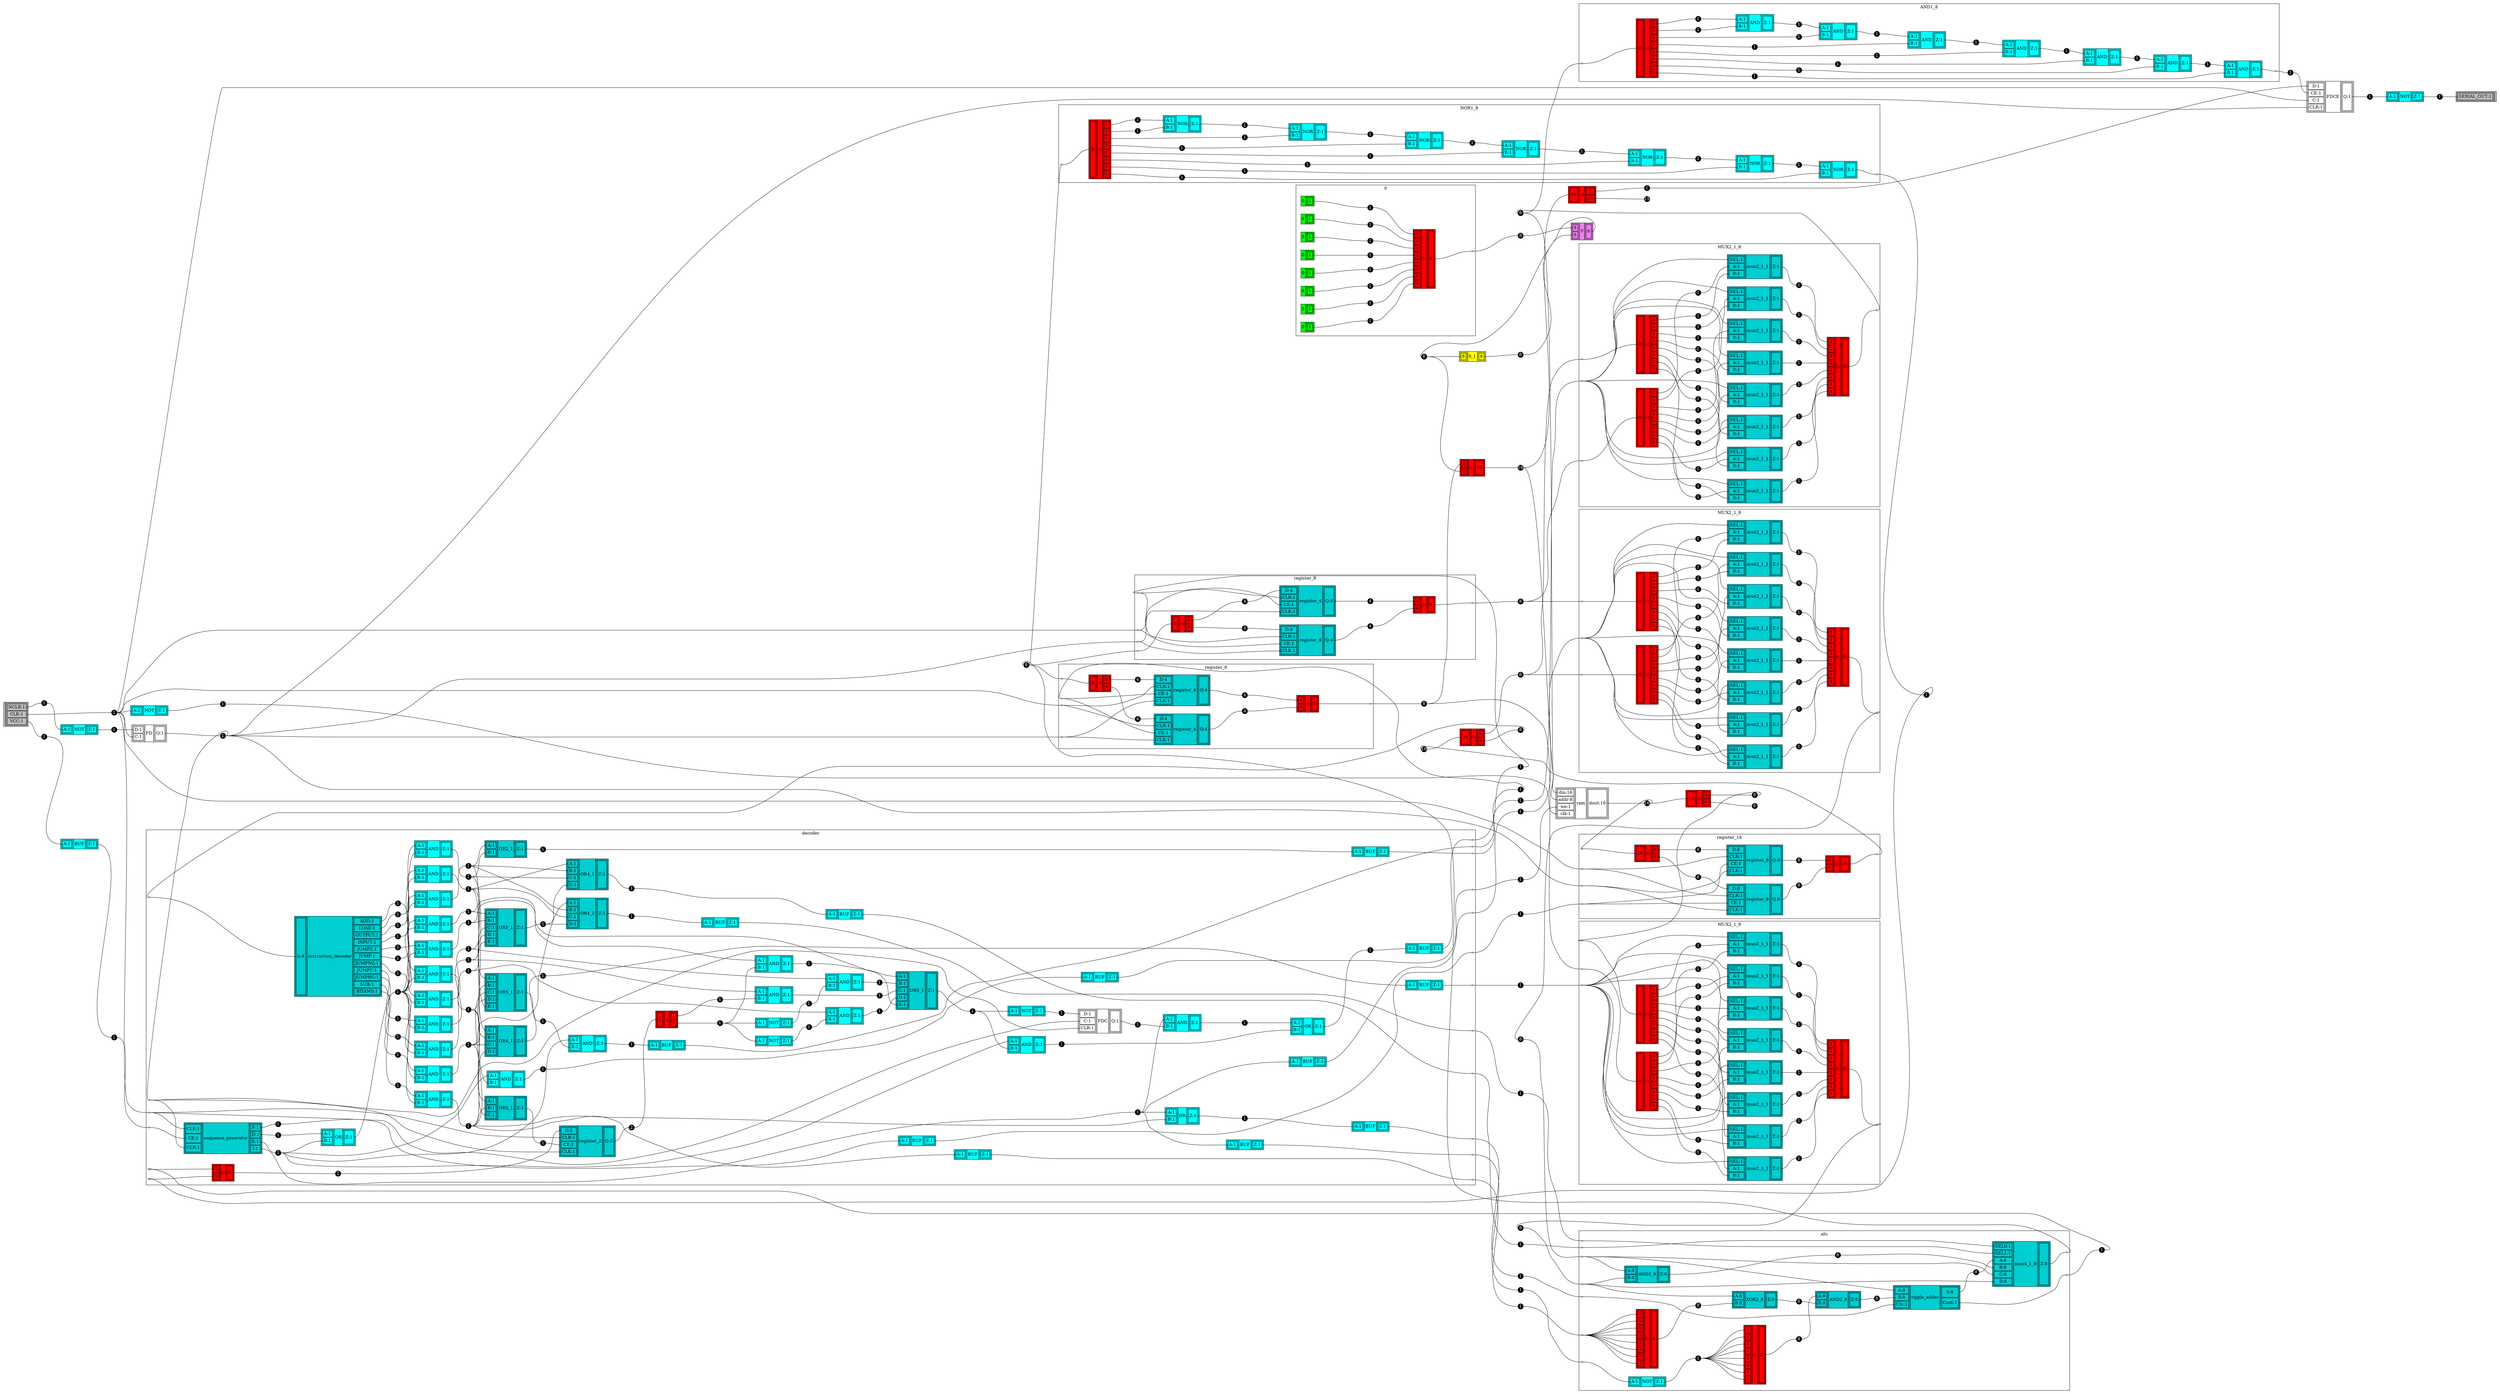 graph "CPU" {
    graph[rankdir="LR", bgcolor="white"]
    node[shape="circle", style="filled", fillcolor="black", height="0.25", fixedsize="true", fontcolor="white"]
    v14575[label="1", xlabel=""]
    v14577[label="1", xlabel=""]
    v14579[label="1", xlabel=""]
    v14581[label="1", xlabel=""]
    v14583[label="16", xlabel=""]
    v14585[label="8", xlabel=""]
    v14587[label="8", xlabel=""]
    v14589[label="8", xlabel=""]
    v14591[label="1", xlabel=""]
    v14593[label="1", xlabel=""]
    v14595[label="1", xlabel=""]
    v14597[label="1", xlabel=""]
    v14599[label="1", xlabel=""]
    v14601[label="1", xlabel=""]
    v14603[label="1", xlabel=""]
    v14605[label="1", xlabel=""]
    v14607[label="1", xlabel=""]
    v14609[label="1", xlabel=""]
    v14611[label="1", xlabel=""]
    v14613[label="1", xlabel=""]
    v14615[label="1", xlabel=""]
    v14617[label="1", xlabel=""]
    v14619[label="8", xlabel=""]
    v14621[label="8", xlabel=""]
    v14623[label="8", xlabel=""]
    v14625[label="8", xlabel=""]
    v14627[label="8", xlabel=""]
    v14629[label="8", xlabel=""]
    v14631[label="1", xlabel=""]
    v14633[label="1", xlabel=""]
    v14635[label="8", xlabel=""]
    v14637[label="8", xlabel=""]
    v14639[label="8", xlabel=""]
    v14641[label="8", xlabel=""]
    v14643[label="16", xlabel=""]
    v14645[label="1", xlabel=""]
    v14647[label="16", xlabel=""]
    v14649[label="1", xlabel=""]
    v14651[label="15", xlabel=""]
    v14653[label="1", xlabel=""]
    v14655[label="1", xlabel=""]
    v14657[label="1", xlabel=""]
    node[shape="plaintext", fillcolor="white", fixedsize="false", fontcolor="black"]
    e14659 [label=<
    <table bgcolor="cyan" border="0" cellborder="1" cellspacing="0">
        <tr>
            <td>
                <table>
                    <tr><td height="5" width="5" port="w0">A:1</td></tr>
                </table>
            </td>
            <td>NOT</td>
            <td>
                <table>
                    <tr><td height="5" width="5" port="e0">Z:1</td></tr>
                </table>
            </td>
        </tr>
    </table>
    >];
    e14661 [label=<
    <table bgcolor="white" border="0" cellborder="1" cellspacing="0">
        <tr>
            <td>
                <table>
                    <tr><td height="5" width="5" port="w0">D:1</td></tr>
                    <tr><td height="5" width="5" port="w1">C:1</td></tr>
                </table>
            </td>
            <td>FD</td>
            <td>
                <table>
                    <tr><td height="5" width="5" port="e0">Q:1</td></tr>
                </table>
            </td>
        </tr>
    </table>
    >];
    subgraph cluster_register_16_1659 {
        label="register_16"
        node[shape="circle", style="filled", height="0.05", fixedsize="true", label=""]
        {
            graph[rank="min"]
            v1631
            v1637
            v1639
            v1641
        }
        {
            graph[rank="max"]
            v1647
        }
        node[shape="circle", style="filled", fillcolor="black", height="0.25", fixedsize="true", fontcolor="white"]
        v1633[label="8", xlabel=""]
        v1635[label="8", xlabel=""]
        v1643[label="8", xlabel=""]
        v1645[label="8", xlabel=""]
        node[shape="plaintext", fillcolor="white", fixedsize="false", fontcolor="black"]
        e1649 [label=<
        <table bgcolor="red" border="0" cellborder="1" cellspacing="0">
            <tr>
                <td>
                    <table>
                        <tr><td height="5" width="5" port="w0">16</td></tr>
                    </table>
                </td>
                <td>◁</td>
                <td>
                    <table>
                        <tr><td height="5" width="5" port="e0">8</td></tr>
                        <tr><td height="5" width="5" port="e1">8</td></tr>
                    </table>
                </td>
            </tr>
        </table>
        >];
        e1651 [label=<
        <table bgcolor="darkturquoise" border="0" cellborder="1" cellspacing="0">
            <tr>
                <td>
                    <table>
                        <tr><td height="5" width="5" port="w0">D:8</td></tr>
                        <tr><td height="5" width="5" port="w1">CLR:1</td></tr>
                        <tr><td height="5" width="5" port="w2">CE:1</td></tr>
                        <tr><td height="5" width="5" port="w3">CLK:1</td></tr>
                    </table>
                </td>
                <td>register_8</td>
                <td>
                    <table>
                        <tr><td height="5" width="5" port="e0">Q:8</td></tr>
                    </table>
                </td>
            </tr>
        </table>
        >];
        e1653 [label=<
        <table bgcolor="darkturquoise" border="0" cellborder="1" cellspacing="0">
            <tr>
                <td>
                    <table>
                        <tr><td height="5" width="5" port="w0">D:8</td></tr>
                        <tr><td height="5" width="5" port="w1">CLR:1</td></tr>
                        <tr><td height="5" width="5" port="w2">CE:1</td></tr>
                        <tr><td height="5" width="5" port="w3">CLK:1</td></tr>
                    </table>
                </td>
                <td>register_8</td>
                <td>
                    <table>
                        <tr><td height="5" width="5" port="e0">Q:8</td></tr>
                    </table>
                </td>
            </tr>
        </table>
        >];
        e1655 [label=<
        <table bgcolor="red" border="0" cellborder="1" cellspacing="0">
            <tr>
                <td>
                    <table>
                        <tr><td height="5" width="5" port="w0">8</td></tr>
                        <tr><td height="5" width="5" port="w1">8</td></tr>
                    </table>
                </td>
                <td>▷</td>
                <td>
                    <table>
                        <tr><td height="5" width="5" port="e0">16</td></tr>
                    </table>
                </td>
            </tr>
        </table>
        >];
    }
    e14665 [label=<
    <table bgcolor="red" border="0" cellborder="1" cellspacing="0">
        <tr>
            <td>
                <table>
                    <tr><td height="5" width="5" port="w0">16</td></tr>
                </table>
            </td>
            <td>◁</td>
            <td>
                <table>
                    <tr><td height="5" width="5" port="e0">8</td></tr>
                    <tr><td height="5" width="5" port="e1">8</td></tr>
                </table>
            </td>
        </tr>
    </table>
    >];
    subgraph cluster_register_8_2446 {
        label="register_8"
        node[shape="circle", style="filled", height="0.05", fixedsize="true", label=""]
        {
            graph[rank="min"]
            v2418
            v2424
            v2426
            v2428
        }
        {
            graph[rank="max"]
            v2434
        }
        node[shape="circle", style="filled", fillcolor="black", height="0.25", fixedsize="true", fontcolor="white"]
        v2420[label="4", xlabel=""]
        v2422[label="4", xlabel=""]
        v2430[label="4", xlabel=""]
        v2432[label="4", xlabel=""]
        node[shape="plaintext", fillcolor="white", fixedsize="false", fontcolor="black"]
        e2436 [label=<
        <table bgcolor="red" border="0" cellborder="1" cellspacing="0">
            <tr>
                <td>
                    <table>
                        <tr><td height="5" width="5" port="w0">8</td></tr>
                    </table>
                </td>
                <td>◁</td>
                <td>
                    <table>
                        <tr><td height="5" width="5" port="e0">4</td></tr>
                        <tr><td height="5" width="5" port="e1">4</td></tr>
                    </table>
                </td>
            </tr>
        </table>
        >];
        e2438 [label=<
        <table bgcolor="darkturquoise" border="0" cellborder="1" cellspacing="0">
            <tr>
                <td>
                    <table>
                        <tr><td height="5" width="5" port="w0">D:4</td></tr>
                        <tr><td height="5" width="5" port="w1">CLR:1</td></tr>
                        <tr><td height="5" width="5" port="w2">CE:1</td></tr>
                        <tr><td height="5" width="5" port="w3">CLK:1</td></tr>
                    </table>
                </td>
                <td>register_4</td>
                <td>
                    <table>
                        <tr><td height="5" width="5" port="e0">Q:4</td></tr>
                    </table>
                </td>
            </tr>
        </table>
        >];
        e2440 [label=<
        <table bgcolor="darkturquoise" border="0" cellborder="1" cellspacing="0">
            <tr>
                <td>
                    <table>
                        <tr><td height="5" width="5" port="w0">D:4</td></tr>
                        <tr><td height="5" width="5" port="w1">CLR:1</td></tr>
                        <tr><td height="5" width="5" port="w2">CE:1</td></tr>
                        <tr><td height="5" width="5" port="w3">CLK:1</td></tr>
                    </table>
                </td>
                <td>register_4</td>
                <td>
                    <table>
                        <tr><td height="5" width="5" port="e0">Q:4</td></tr>
                    </table>
                </td>
            </tr>
        </table>
        >];
        e2442 [label=<
        <table bgcolor="red" border="0" cellborder="1" cellspacing="0">
            <tr>
                <td>
                    <table>
                        <tr><td height="5" width="5" port="w0">4</td></tr>
                        <tr><td height="5" width="5" port="w1">4</td></tr>
                    </table>
                </td>
                <td>▷</td>
                <td>
                    <table>
                        <tr><td height="5" width="5" port="e0">8</td></tr>
                    </table>
                </td>
            </tr>
        </table>
        >];
    }
    e14669 [label=<
    <table bgcolor="cyan" border="0" cellborder="1" cellspacing="0">
        <tr>
            <td>
                <table>
                    <tr><td height="5" width="5" port="w0">A:1</td></tr>
                </table>
            </td>
            <td>BUF</td>
            <td>
                <table>
                    <tr><td height="5" width="5" port="e0">Z:1</td></tr>
                </table>
            </td>
        </tr>
    </table>
    >];
    subgraph cluster_decoder_5492 {
        label="decoder"
        node[shape="circle", style="filled", height="0.05", fixedsize="true", label=""]
        {
            graph[rank="min"]
            v5266
            v5246
            v5248
            v5252
            v5254
            v5256
        }
        {
            graph[rank="max"]
            v5370
            v5374
            v5378
            v5386
            v5346
            v5380
            v5350
            v5356
            v5360
            v5364
            v5366
            v5368
        }
        node[shape="circle", style="filled", fillcolor="black", height="0.25", fixedsize="true", fontcolor="white"]
        v5250[label="2", xlabel=""]
        v5258[label="1", xlabel=""]
        v5260[label="1", xlabel=""]
        v5262[label="1", xlabel=""]
        v5264[label="1", xlabel=""]
        v5268[label="1", xlabel=""]
        v5270[label="1", xlabel=""]
        v5272[label="1", xlabel=""]
        v5274[label="1", xlabel=""]
        v5276[label="1", xlabel=""]
        v5278[label="1", xlabel=""]
        v5280[label="1", xlabel=""]
        v5282[label="1", xlabel=""]
        v5284[label="1", xlabel=""]
        v5286[label="1", xlabel=""]
        v5288[label="1", xlabel=""]
        v5290[label="1", xlabel=""]
        v5292[label="1", xlabel=""]
        v5294[label="1", xlabel=""]
        v5296[label="1", xlabel=""]
        v5298[label="1", xlabel=""]
        v5300[label="1", xlabel=""]
        v5302[label="1", xlabel=""]
        v5304[label="1", xlabel=""]
        v5306[label="1", xlabel=""]
        v5308[label="1", xlabel=""]
        v5310[label="1", xlabel=""]
        v5312[label="1", xlabel=""]
        v5314[label="1", xlabel=""]
        v5316[label="2", xlabel=""]
        v5318[label="1", xlabel=""]
        v5320[label="1", xlabel=""]
        v5322[label="1", xlabel=""]
        v5324[label="1", xlabel=""]
        v5326[label="1", xlabel=""]
        v5328[label="1", xlabel=""]
        v5330[label="1", xlabel=""]
        v5332[label="1", xlabel=""]
        v5334[label="1", xlabel=""]
        v5336[label="1", xlabel=""]
        v5338[label="1", xlabel=""]
        v5340[label="1", xlabel=""]
        v5342[label="1", xlabel=""]
        v5344[label="1", xlabel=""]
        v5348[label="1", xlabel=""]
        v5352[label="1", xlabel=""]
        v5354[label="1", xlabel=""]
        v5358[label="1", xlabel=""]
        v5362[label="1", xlabel=""]
        v5372[label="1", xlabel=""]
        v5376[label="1", xlabel=""]
        v5382[label="1", xlabel=""]
        v5384[label="1", xlabel=""]
        node[shape="plaintext", fillcolor="white", fixedsize="false", fontcolor="black"]
        e5388 [label=<
        <table bgcolor="red" border="0" cellborder="1" cellspacing="0">
            <tr>
                <td>
                    <table>
                        <tr><td height="5" width="5" port="w0">1</td></tr>
                        <tr><td height="5" width="5" port="w1">1</td></tr>
                    </table>
                </td>
                <td>▷</td>
                <td>
                    <table>
                        <tr><td height="5" width="5" port="e0">2</td></tr>
                    </table>
                </td>
            </tr>
        </table>
        >];
        e5390 [label=<
        <table bgcolor="darkturquoise" border="0" cellborder="1" cellspacing="0">
            <tr>
                <td>
                    <table>
                        <tr><td height="5" width="5" port="w0">CLK:1</td></tr>
                        <tr><td height="5" width="5" port="w1">CE:1</td></tr>
                        <tr><td height="5" width="5" port="w2">CLR:1</td></tr>
                    </table>
                </td>
                <td>sequence_generator</td>
                <td>
                    <table>
                        <tr><td height="5" width="5" port="e0">F:1</td></tr>
                        <tr><td height="5" width="5" port="e1">D:1</td></tr>
                        <tr><td height="5" width="5" port="e2">E:1</td></tr>
                        <tr><td height="5" width="5" port="e3">I:1</td></tr>
                    </table>
                </td>
            </tr>
        </table>
        >];
        e5392 [label=<
        <table bgcolor="darkturquoise" border="0" cellborder="1" cellspacing="0">
            <tr>
                <td>
                    <table>
                        <tr><td height="5" width="5" port="w0">A:8</td></tr>
                    </table>
                </td>
                <td>instruction_decoder</td>
                <td>
                    <table>
                        <tr><td height="5" width="5" port="e0">ADD:1</td></tr>
                        <tr><td height="5" width="5" port="e1">LOAD:1</td></tr>
                        <tr><td height="5" width="5" port="e2">OUTPUT:1</td></tr>
                        <tr><td height="5" width="5" port="e3">INPUT:1</td></tr>
                        <tr><td height="5" width="5" port="e4">JUMPZ:1</td></tr>
                        <tr><td height="5" width="5" port="e5">JUMP:1</td></tr>
                        <tr><td height="5" width="5" port="e6">JUMPNZ:1</td></tr>
                        <tr><td height="5" width="5" port="e7">JUMPC:1</td></tr>
                        <tr><td height="5" width="5" port="e8">JUMPNC:1</td></tr>
                        <tr><td height="5" width="5" port="e9">SUB:1</td></tr>
                        <tr><td height="5" width="5" port="e10">BITAND:1</td></tr>
                    </table>
                </td>
            </tr>
        </table>
        >];
        e5394 [label=<
        <table bgcolor="cyan" border="0" cellborder="1" cellspacing="0">
            <tr>
                <td>
                    <table>
                        <tr><td height="5" width="5" port="w0">A:1</td></tr>
                        <tr><td height="5" width="5" port="w1">B:1</td></tr>
                    </table>
                </td>
                <td>OR</td>
                <td>
                    <table>
                        <tr><td height="5" width="5" port="e0">Z:1</td></tr>
                    </table>
                </td>
            </tr>
        </table>
        >];
        e5396 [label=<
        <table bgcolor="cyan" border="0" cellborder="1" cellspacing="0">
            <tr>
                <td>
                    <table>
                        <tr><td height="5" width="5" port="w0">A:1</td></tr>
                        <tr><td height="5" width="5" port="w1">B:1</td></tr>
                    </table>
                </td>
                <td>AND</td>
                <td>
                    <table>
                        <tr><td height="5" width="5" port="e0">Z:1</td></tr>
                    </table>
                </td>
            </tr>
        </table>
        >];
        e5398 [label=<
        <table bgcolor="cyan" border="0" cellborder="1" cellspacing="0">
            <tr>
                <td>
                    <table>
                        <tr><td height="5" width="5" port="w0">A:1</td></tr>
                        <tr><td height="5" width="5" port="w1">B:1</td></tr>
                    </table>
                </td>
                <td>AND</td>
                <td>
                    <table>
                        <tr><td height="5" width="5" port="e0">Z:1</td></tr>
                    </table>
                </td>
            </tr>
        </table>
        >];
        e5400 [label=<
        <table bgcolor="cyan" border="0" cellborder="1" cellspacing="0">
            <tr>
                <td>
                    <table>
                        <tr><td height="5" width="5" port="w0">A:1</td></tr>
                        <tr><td height="5" width="5" port="w1">B:1</td></tr>
                    </table>
                </td>
                <td>AND</td>
                <td>
                    <table>
                        <tr><td height="5" width="5" port="e0">Z:1</td></tr>
                    </table>
                </td>
            </tr>
        </table>
        >];
        e5402 [label=<
        <table bgcolor="cyan" border="0" cellborder="1" cellspacing="0">
            <tr>
                <td>
                    <table>
                        <tr><td height="5" width="5" port="w0">A:1</td></tr>
                        <tr><td height="5" width="5" port="w1">B:1</td></tr>
                    </table>
                </td>
                <td>AND</td>
                <td>
                    <table>
                        <tr><td height="5" width="5" port="e0">Z:1</td></tr>
                    </table>
                </td>
            </tr>
        </table>
        >];
        e5404 [label=<
        <table bgcolor="cyan" border="0" cellborder="1" cellspacing="0">
            <tr>
                <td>
                    <table>
                        <tr><td height="5" width="5" port="w0">A:1</td></tr>
                        <tr><td height="5" width="5" port="w1">B:1</td></tr>
                    </table>
                </td>
                <td>AND</td>
                <td>
                    <table>
                        <tr><td height="5" width="5" port="e0">Z:1</td></tr>
                    </table>
                </td>
            </tr>
        </table>
        >];
        e5406 [label=<
        <table bgcolor="cyan" border="0" cellborder="1" cellspacing="0">
            <tr>
                <td>
                    <table>
                        <tr><td height="5" width="5" port="w0">A:1</td></tr>
                        <tr><td height="5" width="5" port="w1">B:1</td></tr>
                    </table>
                </td>
                <td>AND</td>
                <td>
                    <table>
                        <tr><td height="5" width="5" port="e0">Z:1</td></tr>
                    </table>
                </td>
            </tr>
        </table>
        >];
        e5408 [label=<
        <table bgcolor="cyan" border="0" cellborder="1" cellspacing="0">
            <tr>
                <td>
                    <table>
                        <tr><td height="5" width="5" port="w0">A:1</td></tr>
                        <tr><td height="5" width="5" port="w1">B:1</td></tr>
                    </table>
                </td>
                <td>AND</td>
                <td>
                    <table>
                        <tr><td height="5" width="5" port="e0">Z:1</td></tr>
                    </table>
                </td>
            </tr>
        </table>
        >];
        e5410 [label=<
        <table bgcolor="cyan" border="0" cellborder="1" cellspacing="0">
            <tr>
                <td>
                    <table>
                        <tr><td height="5" width="5" port="w0">A:1</td></tr>
                        <tr><td height="5" width="5" port="w1">B:1</td></tr>
                    </table>
                </td>
                <td>AND</td>
                <td>
                    <table>
                        <tr><td height="5" width="5" port="e0">Z:1</td></tr>
                    </table>
                </td>
            </tr>
        </table>
        >];
        e5412 [label=<
        <table bgcolor="cyan" border="0" cellborder="1" cellspacing="0">
            <tr>
                <td>
                    <table>
                        <tr><td height="5" width="5" port="w0">A:1</td></tr>
                        <tr><td height="5" width="5" port="w1">B:1</td></tr>
                    </table>
                </td>
                <td>AND</td>
                <td>
                    <table>
                        <tr><td height="5" width="5" port="e0">Z:1</td></tr>
                    </table>
                </td>
            </tr>
        </table>
        >];
        e5414 [label=<
        <table bgcolor="cyan" border="0" cellborder="1" cellspacing="0">
            <tr>
                <td>
                    <table>
                        <tr><td height="5" width="5" port="w0">A:1</td></tr>
                        <tr><td height="5" width="5" port="w1">B:1</td></tr>
                    </table>
                </td>
                <td>AND</td>
                <td>
                    <table>
                        <tr><td height="5" width="5" port="e0">Z:1</td></tr>
                    </table>
                </td>
            </tr>
        </table>
        >];
        e5416 [label=<
        <table bgcolor="cyan" border="0" cellborder="1" cellspacing="0">
            <tr>
                <td>
                    <table>
                        <tr><td height="5" width="5" port="w0">A:1</td></tr>
                        <tr><td height="5" width="5" port="w1">B:1</td></tr>
                    </table>
                </td>
                <td>AND</td>
                <td>
                    <table>
                        <tr><td height="5" width="5" port="e0">Z:1</td></tr>
                    </table>
                </td>
            </tr>
        </table>
        >];
        e5418 [label=<
        <table bgcolor="darkturquoise" border="0" cellborder="1" cellspacing="0">
            <tr>
                <td>
                    <table>
                        <tr><td height="5" width="5" port="w0">A:1</td></tr>
                        <tr><td height="5" width="5" port="w1">B:1</td></tr>
                        <tr><td height="5" width="5" port="w2">C:1</td></tr>
                    </table>
                </td>
                <td>OR3_1</td>
                <td>
                    <table>
                        <tr><td height="5" width="5" port="e0">Z:1</td></tr>
                    </table>
                </td>
            </tr>
        </table>
        >];
        e5420 [label=<
        <table bgcolor="darkturquoise" border="0" cellborder="1" cellspacing="0">
            <tr>
                <td>
                    <table>
                        <tr><td height="5" width="5" port="w0">D:2</td></tr>
                        <tr><td height="5" width="5" port="w1">CLR:1</td></tr>
                        <tr><td height="5" width="5" port="w2">CE:1</td></tr>
                        <tr><td height="5" width="5" port="w3">CLK:1</td></tr>
                    </table>
                </td>
                <td>register_2</td>
                <td>
                    <table>
                        <tr><td height="5" width="5" port="e0">Q:2</td></tr>
                    </table>
                </td>
            </tr>
        </table>
        >];
        e5422 [label=<
        <table bgcolor="red" border="0" cellborder="1" cellspacing="0">
            <tr>
                <td>
                    <table>
                        <tr><td height="5" width="5" port="w0">2</td></tr>
                    </table>
                </td>
                <td>◁</td>
                <td>
                    <table>
                        <tr><td height="5" width="5" port="e0">1</td></tr>
                        <tr><td height="5" width="5" port="e1">1</td></tr>
                    </table>
                </td>
            </tr>
        </table>
        >];
        e5424 [label=<
        <table bgcolor="cyan" border="0" cellborder="1" cellspacing="0">
            <tr>
                <td>
                    <table>
                        <tr><td height="5" width="5" port="w0">A:1</td></tr>
                        <tr><td height="5" width="5" port="w1">B:1</td></tr>
                    </table>
                </td>
                <td>AND</td>
                <td>
                    <table>
                        <tr><td height="5" width="5" port="e0">Z:1</td></tr>
                    </table>
                </td>
            </tr>
        </table>
        >];
        e5426 [label=<
        <table bgcolor="cyan" border="0" cellborder="1" cellspacing="0">
            <tr>
                <td>
                    <table>
                        <tr><td height="5" width="5" port="w0">A:1</td></tr>
                    </table>
                </td>
                <td>NOT</td>
                <td>
                    <table>
                        <tr><td height="5" width="5" port="e0">Z:1</td></tr>
                    </table>
                </td>
            </tr>
        </table>
        >];
        e5428 [label=<
        <table bgcolor="cyan" border="0" cellborder="1" cellspacing="0">
            <tr>
                <td>
                    <table>
                        <tr><td height="5" width="5" port="w0">A:1</td></tr>
                        <tr><td height="5" width="5" port="w1">B:1</td></tr>
                    </table>
                </td>
                <td>AND</td>
                <td>
                    <table>
                        <tr><td height="5" width="5" port="e0">Z:1</td></tr>
                    </table>
                </td>
            </tr>
        </table>
        >];
        e5430 [label=<
        <table bgcolor="cyan" border="0" cellborder="1" cellspacing="0">
            <tr>
                <td>
                    <table>
                        <tr><td height="5" width="5" port="w0">A:1</td></tr>
                        <tr><td height="5" width="5" port="w1">B:1</td></tr>
                    </table>
                </td>
                <td>AND</td>
                <td>
                    <table>
                        <tr><td height="5" width="5" port="e0">Z:1</td></tr>
                    </table>
                </td>
            </tr>
        </table>
        >];
        e5432 [label=<
        <table bgcolor="cyan" border="0" cellborder="1" cellspacing="0">
            <tr>
                <td>
                    <table>
                        <tr><td height="5" width="5" port="w0">A:1</td></tr>
                    </table>
                </td>
                <td>NOT</td>
                <td>
                    <table>
                        <tr><td height="5" width="5" port="e0">Z:1</td></tr>
                    </table>
                </td>
            </tr>
        </table>
        >];
        e5434 [label=<
        <table bgcolor="cyan" border="0" cellborder="1" cellspacing="0">
            <tr>
                <td>
                    <table>
                        <tr><td height="5" width="5" port="w0">A:1</td></tr>
                        <tr><td height="5" width="5" port="w1">B:1</td></tr>
                    </table>
                </td>
                <td>AND</td>
                <td>
                    <table>
                        <tr><td height="5" width="5" port="e0">Z:1</td></tr>
                    </table>
                </td>
            </tr>
        </table>
        >];
        e5436 [label=<
        <table bgcolor="darkturquoise" border="0" cellborder="1" cellspacing="0">
            <tr>
                <td>
                    <table>
                        <tr><td height="5" width="5" port="w0">A:1</td></tr>
                        <tr><td height="5" width="5" port="w1">B:1</td></tr>
                        <tr><td height="5" width="5" port="w2">C:1</td></tr>
                        <tr><td height="5" width="5" port="w3">D:1</td></tr>
                        <tr><td height="5" width="5" port="w4">E:1</td></tr>
                    </table>
                </td>
                <td>OR5_1</td>
                <td>
                    <table>
                        <tr><td height="5" width="5" port="e0">Z:1</td></tr>
                    </table>
                </td>
            </tr>
        </table>
        >];
        e5438 [label=<
        <table bgcolor="cyan" border="0" cellborder="1" cellspacing="0">
            <tr>
                <td>
                    <table>
                        <tr><td height="5" width="5" port="w0">A:1</td></tr>
                    </table>
                </td>
                <td>NOT</td>
                <td>
                    <table>
                        <tr><td height="5" width="5" port="e0">Z:1</td></tr>
                    </table>
                </td>
            </tr>
        </table>
        >];
        e5440 [label=<
        <table bgcolor="white" border="0" cellborder="1" cellspacing="0">
            <tr>
                <td>
                    <table>
                        <tr><td height="5" width="5" port="w0">D:1</td></tr>
                        <tr><td height="5" width="5" port="w1">C:1</td></tr>
                        <tr><td height="5" width="5" port="w2">CLR:1</td></tr>
                    </table>
                </td>
                <td>FDC</td>
                <td>
                    <table>
                        <tr><td height="5" width="5" port="e0">Q:1</td></tr>
                    </table>
                </td>
            </tr>
        </table>
        >];
        e5442 [label=<
        <table bgcolor="cyan" border="0" cellborder="1" cellspacing="0">
            <tr>
                <td>
                    <table>
                        <tr><td height="5" width="5" port="w0">A:1</td></tr>
                        <tr><td height="5" width="5" port="w1">B:1</td></tr>
                    </table>
                </td>
                <td>AND</td>
                <td>
                    <table>
                        <tr><td height="5" width="5" port="e0">Z:1</td></tr>
                    </table>
                </td>
            </tr>
        </table>
        >];
        e5444 [label=<
        <table bgcolor="cyan" border="0" cellborder="1" cellspacing="0">
            <tr>
                <td>
                    <table>
                        <tr><td height="5" width="5" port="w0">A:1</td></tr>
                        <tr><td height="5" width="5" port="w1">B:1</td></tr>
                    </table>
                </td>
                <td>AND</td>
                <td>
                    <table>
                        <tr><td height="5" width="5" port="e0">Z:1</td></tr>
                    </table>
                </td>
            </tr>
        </table>
        >];
        e5446 [label=<
        <table bgcolor="cyan" border="0" cellborder="1" cellspacing="0">
            <tr>
                <td>
                    <table>
                        <tr><td height="5" width="5" port="w0">A:1</td></tr>
                        <tr><td height="5" width="5" port="w1">B:1</td></tr>
                    </table>
                </td>
                <td>OR</td>
                <td>
                    <table>
                        <tr><td height="5" width="5" port="e0">Z:1</td></tr>
                    </table>
                </td>
            </tr>
        </table>
        >];
        e5448 [label=<
        <table bgcolor="cyan" border="0" cellborder="1" cellspacing="0">
            <tr>
                <td>
                    <table>
                        <tr><td height="5" width="5" port="w0">A:1</td></tr>
                    </table>
                </td>
                <td>BUF</td>
                <td>
                    <table>
                        <tr><td height="5" width="5" port="e0">Z:1</td></tr>
                    </table>
                </td>
            </tr>
        </table>
        >];
        e5450 [label=<
        <table bgcolor="cyan" border="0" cellborder="1" cellspacing="0">
            <tr>
                <td>
                    <table>
                        <tr><td height="5" width="5" port="w0">A:1</td></tr>
                        <tr><td height="5" width="5" port="w1">B:1</td></tr>
                    </table>
                </td>
                <td>AND</td>
                <td>
                    <table>
                        <tr><td height="5" width="5" port="e0">Z:1</td></tr>
                    </table>
                </td>
            </tr>
        </table>
        >];
        e5452 [label=<
        <table bgcolor="cyan" border="0" cellborder="1" cellspacing="0">
            <tr>
                <td>
                    <table>
                        <tr><td height="5" width="5" port="w0">A:1</td></tr>
                    </table>
                </td>
                <td>BUF</td>
                <td>
                    <table>
                        <tr><td height="5" width="5" port="e0">Z:1</td></tr>
                    </table>
                </td>
            </tr>
        </table>
        >];
        e5454 [label=<
        <table bgcolor="darkturquoise" border="0" cellborder="1" cellspacing="0">
            <tr>
                <td>
                    <table>
                        <tr><td height="5" width="5" port="w0">A:1</td></tr>
                        <tr><td height="5" width="5" port="w1">B:1</td></tr>
                        <tr><td height="5" width="5" port="w2">C:1</td></tr>
                        <tr><td height="5" width="5" port="w3">D:1</td></tr>
                        <tr><td height="5" width="5" port="w4">E:1</td></tr>
                    </table>
                </td>
                <td>OR5_1</td>
                <td>
                    <table>
                        <tr><td height="5" width="5" port="e0">Z:1</td></tr>
                    </table>
                </td>
            </tr>
        </table>
        >];
        e5456 [label=<
        <table bgcolor="darkturquoise" border="0" cellborder="1" cellspacing="0">
            <tr>
                <td>
                    <table>
                        <tr><td height="5" width="5" port="w0">A:1</td></tr>
                        <tr><td height="5" width="5" port="w1">B:1</td></tr>
                        <tr><td height="5" width="5" port="w2">C:1</td></tr>
                        <tr><td height="5" width="5" port="w3">D:1</td></tr>
                    </table>
                </td>
                <td>OR4_1</td>
                <td>
                    <table>
                        <tr><td height="5" width="5" port="e0">Z:1</td></tr>
                    </table>
                </td>
            </tr>
        </table>
        >];
        e5458 [label=<
        <table bgcolor="cyan" border="0" cellborder="1" cellspacing="0">
            <tr>
                <td>
                    <table>
                        <tr><td height="5" width="5" port="w0">A:1</td></tr>
                    </table>
                </td>
                <td>BUF</td>
                <td>
                    <table>
                        <tr><td height="5" width="5" port="e0">Z:1</td></tr>
                    </table>
                </td>
            </tr>
        </table>
        >];
        e5460 [label=<
        <table bgcolor="darkturquoise" border="0" cellborder="1" cellspacing="0">
            <tr>
                <td>
                    <table>
                        <tr><td height="5" width="5" port="w0">A:1</td></tr>
                        <tr><td height="5" width="5" port="w1">B:1</td></tr>
                        <tr><td height="5" width="5" port="w2">C:1</td></tr>
                        <tr><td height="5" width="5" port="w3">D:1</td></tr>
                    </table>
                </td>
                <td>OR4_1</td>
                <td>
                    <table>
                        <tr><td height="5" width="5" port="e0">Z:1</td></tr>
                    </table>
                </td>
            </tr>
        </table>
        >];
        e5462 [label=<
        <table bgcolor="cyan" border="0" cellborder="1" cellspacing="0">
            <tr>
                <td>
                    <table>
                        <tr><td height="5" width="5" port="w0">A:1</td></tr>
                    </table>
                </td>
                <td>BUF</td>
                <td>
                    <table>
                        <tr><td height="5" width="5" port="e0">Z:1</td></tr>
                    </table>
                </td>
            </tr>
        </table>
        >];
        e5464 [label=<
        <table bgcolor="cyan" border="0" cellborder="1" cellspacing="0">
            <tr>
                <td>
                    <table>
                        <tr><td height="5" width="5" port="w0">A:1</td></tr>
                        <tr><td height="5" width="5" port="w1">B:1</td></tr>
                    </table>
                </td>
                <td>OR</td>
                <td>
                    <table>
                        <tr><td height="5" width="5" port="e0">Z:1</td></tr>
                    </table>
                </td>
            </tr>
        </table>
        >];
        e5466 [label=<
        <table bgcolor="cyan" border="0" cellborder="1" cellspacing="0">
            <tr>
                <td>
                    <table>
                        <tr><td height="5" width="5" port="w0">A:1</td></tr>
                    </table>
                </td>
                <td>BUF</td>
                <td>
                    <table>
                        <tr><td height="5" width="5" port="e0">Z:1</td></tr>
                    </table>
                </td>
            </tr>
        </table>
        >];
        e5468 [label=<
        <table bgcolor="cyan" border="0" cellborder="1" cellspacing="0">
            <tr>
                <td>
                    <table>
                        <tr><td height="5" width="5" port="w0">A:1</td></tr>
                    </table>
                </td>
                <td>BUF</td>
                <td>
                    <table>
                        <tr><td height="5" width="5" port="e0">Z:1</td></tr>
                    </table>
                </td>
            </tr>
        </table>
        >];
        e5470 [label=<
        <table bgcolor="cyan" border="0" cellborder="1" cellspacing="0">
            <tr>
                <td>
                    <table>
                        <tr><td height="5" width="5" port="w0">A:1</td></tr>
                    </table>
                </td>
                <td>BUF</td>
                <td>
                    <table>
                        <tr><td height="5" width="5" port="e0">Z:1</td></tr>
                    </table>
                </td>
            </tr>
        </table>
        >];
        e5472 [label=<
        <table bgcolor="cyan" border="0" cellborder="1" cellspacing="0">
            <tr>
                <td>
                    <table>
                        <tr><td height="5" width="5" port="w0">A:1</td></tr>
                    </table>
                </td>
                <td>BUF</td>
                <td>
                    <table>
                        <tr><td height="5" width="5" port="e0">Z:1</td></tr>
                    </table>
                </td>
            </tr>
        </table>
        >];
        e5474 [label=<
        <table bgcolor="darkturquoise" border="0" cellborder="1" cellspacing="0">
            <tr>
                <td>
                    <table>
                        <tr><td height="5" width="5" port="w0">A:1</td></tr>
                        <tr><td height="5" width="5" port="w1">B:1</td></tr>
                        <tr><td height="5" width="5" port="w2">C:1</td></tr>
                        <tr><td height="5" width="5" port="w3">D:1</td></tr>
                    </table>
                </td>
                <td>OR4_1</td>
                <td>
                    <table>
                        <tr><td height="5" width="5" port="e0">Z:1</td></tr>
                    </table>
                </td>
            </tr>
        </table>
        >];
        e5476 [label=<
        <table bgcolor="cyan" border="0" cellborder="1" cellspacing="0">
            <tr>
                <td>
                    <table>
                        <tr><td height="5" width="5" port="w0">A:1</td></tr>
                    </table>
                </td>
                <td>BUF</td>
                <td>
                    <table>
                        <tr><td height="5" width="5" port="e0">Z:1</td></tr>
                    </table>
                </td>
            </tr>
        </table>
        >];
        e5478 [label=<
        <table bgcolor="darkturquoise" border="0" cellborder="1" cellspacing="0">
            <tr>
                <td>
                    <table>
                        <tr><td height="5" width="5" port="w0">A:1</td></tr>
                        <tr><td height="5" width="5" port="w1">B:1</td></tr>
                    </table>
                </td>
                <td>OR2_1</td>
                <td>
                    <table>
                        <tr><td height="5" width="5" port="e0">Z:1</td></tr>
                    </table>
                </td>
            </tr>
        </table>
        >];
        e5480 [label=<
        <table bgcolor="cyan" border="0" cellborder="1" cellspacing="0">
            <tr>
                <td>
                    <table>
                        <tr><td height="5" width="5" port="w0">A:1</td></tr>
                    </table>
                </td>
                <td>BUF</td>
                <td>
                    <table>
                        <tr><td height="5" width="5" port="e0">Z:1</td></tr>
                    </table>
                </td>
            </tr>
        </table>
        >];
        e5482 [label=<
        <table bgcolor="cyan" border="0" cellborder="1" cellspacing="0">
            <tr>
                <td>
                    <table>
                        <tr><td height="5" width="5" port="w0">A:1</td></tr>
                    </table>
                </td>
                <td>BUF</td>
                <td>
                    <table>
                        <tr><td height="5" width="5" port="e0">Z:1</td></tr>
                    </table>
                </td>
            </tr>
        </table>
        >];
        e5484 [label=<
        <table bgcolor="darkturquoise" border="0" cellborder="1" cellspacing="0">
            <tr>
                <td>
                    <table>
                        <tr><td height="5" width="5" port="w0">A:1</td></tr>
                        <tr><td height="5" width="5" port="w1">B:1</td></tr>
                        <tr><td height="5" width="5" port="w2">C:1</td></tr>
                        <tr><td height="5" width="5" port="w3">D:1</td></tr>
                        <tr><td height="5" width="5" port="w4">E:1</td></tr>
                    </table>
                </td>
                <td>OR5_1</td>
                <td>
                    <table>
                        <tr><td height="5" width="5" port="e0">Z:1</td></tr>
                    </table>
                </td>
            </tr>
        </table>
        >];
        e5486 [label=<
        <table bgcolor="cyan" border="0" cellborder="1" cellspacing="0">
            <tr>
                <td>
                    <table>
                        <tr><td height="5" width="5" port="w0">A:1</td></tr>
                        <tr><td height="5" width="5" port="w1">B:1</td></tr>
                    </table>
                </td>
                <td>AND</td>
                <td>
                    <table>
                        <tr><td height="5" width="5" port="e0">Z:1</td></tr>
                    </table>
                </td>
            </tr>
        </table>
        >];
        e5488 [label=<
        <table bgcolor="cyan" border="0" cellborder="1" cellspacing="0">
            <tr>
                <td>
                    <table>
                        <tr><td height="5" width="5" port="w0">A:1</td></tr>
                    </table>
                </td>
                <td>BUF</td>
                <td>
                    <table>
                        <tr><td height="5" width="5" port="e0">Z:1</td></tr>
                    </table>
                </td>
            </tr>
        </table>
        >];
    }
    subgraph cluster_MUX2_1_8_6458 {
        label="MUX2_1_8"
        node[shape="circle", style="filled", height="0.05", fixedsize="true", label=""]
        {
            graph[rank="min"]
            v6378
            v6380
            v6398
        }
        {
            graph[rank="max"]
            v6432
        }
        node[shape="circle", style="filled", fillcolor="black", height="0.25", fixedsize="true", fontcolor="white"]
        v6382[label="1", xlabel=""]
        v6384[label="1", xlabel=""]
        v6386[label="1", xlabel=""]
        v6388[label="1", xlabel=""]
        v6390[label="1", xlabel=""]
        v6392[label="1", xlabel=""]
        v6394[label="1", xlabel=""]
        v6396[label="1", xlabel=""]
        v6400[label="1", xlabel=""]
        v6402[label="1", xlabel=""]
        v6404[label="1", xlabel=""]
        v6406[label="1", xlabel=""]
        v6408[label="1", xlabel=""]
        v6410[label="1", xlabel=""]
        v6412[label="1", xlabel=""]
        v6414[label="1", xlabel=""]
        v6416[label="1", xlabel=""]
        v6418[label="1", xlabel=""]
        v6420[label="1", xlabel=""]
        v6422[label="1", xlabel=""]
        v6424[label="1", xlabel=""]
        v6426[label="1", xlabel=""]
        v6428[label="1", xlabel=""]
        v6430[label="1", xlabel=""]
        node[shape="plaintext", fillcolor="white", fixedsize="false", fontcolor="black"]
        e6434 [label=<
        <table bgcolor="red" border="0" cellborder="1" cellspacing="0">
            <tr>
                <td>
                    <table>
                        <tr><td height="5" width="5" port="w0">8</td></tr>
                    </table>
                </td>
                <td>◁</td>
                <td>
                    <table>
                        <tr><td height="5" width="5" port="e0">1</td></tr>
                        <tr><td height="5" width="5" port="e1">1</td></tr>
                        <tr><td height="5" width="5" port="e2">1</td></tr>
                        <tr><td height="5" width="5" port="e3">1</td></tr>
                        <tr><td height="5" width="5" port="e4">1</td></tr>
                        <tr><td height="5" width="5" port="e5">1</td></tr>
                        <tr><td height="5" width="5" port="e6">1</td></tr>
                        <tr><td height="5" width="5" port="e7">1</td></tr>
                    </table>
                </td>
            </tr>
        </table>
        >];
        e6436 [label=<
        <table bgcolor="red" border="0" cellborder="1" cellspacing="0">
            <tr>
                <td>
                    <table>
                        <tr><td height="5" width="5" port="w0">8</td></tr>
                    </table>
                </td>
                <td>◁</td>
                <td>
                    <table>
                        <tr><td height="5" width="5" port="e0">1</td></tr>
                        <tr><td height="5" width="5" port="e1">1</td></tr>
                        <tr><td height="5" width="5" port="e2">1</td></tr>
                        <tr><td height="5" width="5" port="e3">1</td></tr>
                        <tr><td height="5" width="5" port="e4">1</td></tr>
                        <tr><td height="5" width="5" port="e5">1</td></tr>
                        <tr><td height="5" width="5" port="e6">1</td></tr>
                        <tr><td height="5" width="5" port="e7">1</td></tr>
                    </table>
                </td>
            </tr>
        </table>
        >];
        e6438 [label=<
        <table bgcolor="darkturquoise" border="0" cellborder="1" cellspacing="0">
            <tr>
                <td>
                    <table>
                        <tr><td height="5" width="5" port="w0">SEL:1</td></tr>
                        <tr><td height="5" width="5" port="w1">A:1</td></tr>
                        <tr><td height="5" width="5" port="w2">B:1</td></tr>
                    </table>
                </td>
                <td>mux2_1_1</td>
                <td>
                    <table>
                        <tr><td height="5" width="5" port="e0">Z:1</td></tr>
                    </table>
                </td>
            </tr>
        </table>
        >];
        e6440 [label=<
        <table bgcolor="darkturquoise" border="0" cellborder="1" cellspacing="0">
            <tr>
                <td>
                    <table>
                        <tr><td height="5" width="5" port="w0">SEL:1</td></tr>
                        <tr><td height="5" width="5" port="w1">A:1</td></tr>
                        <tr><td height="5" width="5" port="w2">B:1</td></tr>
                    </table>
                </td>
                <td>mux2_1_1</td>
                <td>
                    <table>
                        <tr><td height="5" width="5" port="e0">Z:1</td></tr>
                    </table>
                </td>
            </tr>
        </table>
        >];
        e6442 [label=<
        <table bgcolor="darkturquoise" border="0" cellborder="1" cellspacing="0">
            <tr>
                <td>
                    <table>
                        <tr><td height="5" width="5" port="w0">SEL:1</td></tr>
                        <tr><td height="5" width="5" port="w1">A:1</td></tr>
                        <tr><td height="5" width="5" port="w2">B:1</td></tr>
                    </table>
                </td>
                <td>mux2_1_1</td>
                <td>
                    <table>
                        <tr><td height="5" width="5" port="e0">Z:1</td></tr>
                    </table>
                </td>
            </tr>
        </table>
        >];
        e6444 [label=<
        <table bgcolor="darkturquoise" border="0" cellborder="1" cellspacing="0">
            <tr>
                <td>
                    <table>
                        <tr><td height="5" width="5" port="w0">SEL:1</td></tr>
                        <tr><td height="5" width="5" port="w1">A:1</td></tr>
                        <tr><td height="5" width="5" port="w2">B:1</td></tr>
                    </table>
                </td>
                <td>mux2_1_1</td>
                <td>
                    <table>
                        <tr><td height="5" width="5" port="e0">Z:1</td></tr>
                    </table>
                </td>
            </tr>
        </table>
        >];
        e6446 [label=<
        <table bgcolor="darkturquoise" border="0" cellborder="1" cellspacing="0">
            <tr>
                <td>
                    <table>
                        <tr><td height="5" width="5" port="w0">SEL:1</td></tr>
                        <tr><td height="5" width="5" port="w1">A:1</td></tr>
                        <tr><td height="5" width="5" port="w2">B:1</td></tr>
                    </table>
                </td>
                <td>mux2_1_1</td>
                <td>
                    <table>
                        <tr><td height="5" width="5" port="e0">Z:1</td></tr>
                    </table>
                </td>
            </tr>
        </table>
        >];
        e6448 [label=<
        <table bgcolor="darkturquoise" border="0" cellborder="1" cellspacing="0">
            <tr>
                <td>
                    <table>
                        <tr><td height="5" width="5" port="w0">SEL:1</td></tr>
                        <tr><td height="5" width="5" port="w1">A:1</td></tr>
                        <tr><td height="5" width="5" port="w2">B:1</td></tr>
                    </table>
                </td>
                <td>mux2_1_1</td>
                <td>
                    <table>
                        <tr><td height="5" width="5" port="e0">Z:1</td></tr>
                    </table>
                </td>
            </tr>
        </table>
        >];
        e6450 [label=<
        <table bgcolor="darkturquoise" border="0" cellborder="1" cellspacing="0">
            <tr>
                <td>
                    <table>
                        <tr><td height="5" width="5" port="w0">SEL:1</td></tr>
                        <tr><td height="5" width="5" port="w1">A:1</td></tr>
                        <tr><td height="5" width="5" port="w2">B:1</td></tr>
                    </table>
                </td>
                <td>mux2_1_1</td>
                <td>
                    <table>
                        <tr><td height="5" width="5" port="e0">Z:1</td></tr>
                    </table>
                </td>
            </tr>
        </table>
        >];
        e6452 [label=<
        <table bgcolor="darkturquoise" border="0" cellborder="1" cellspacing="0">
            <tr>
                <td>
                    <table>
                        <tr><td height="5" width="5" port="w0">SEL:1</td></tr>
                        <tr><td height="5" width="5" port="w1">A:1</td></tr>
                        <tr><td height="5" width="5" port="w2">B:1</td></tr>
                    </table>
                </td>
                <td>mux2_1_1</td>
                <td>
                    <table>
                        <tr><td height="5" width="5" port="e0">Z:1</td></tr>
                    </table>
                </td>
            </tr>
        </table>
        >];
        e6454 [label=<
        <table bgcolor="red" border="0" cellborder="1" cellspacing="0">
            <tr>
                <td>
                    <table>
                        <tr><td height="5" width="5" port="w0">1</td></tr>
                        <tr><td height="5" width="5" port="w1">1</td></tr>
                        <tr><td height="5" width="5" port="w2">1</td></tr>
                        <tr><td height="5" width="5" port="w3">1</td></tr>
                        <tr><td height="5" width="5" port="w4">1</td></tr>
                        <tr><td height="5" width="5" port="w5">1</td></tr>
                        <tr><td height="5" width="5" port="w6">1</td></tr>
                        <tr><td height="5" width="5" port="w7">1</td></tr>
                    </table>
                </td>
                <td>▷</td>
                <td>
                    <table>
                        <tr><td height="5" width="5" port="e0">8</td></tr>
                    </table>
                </td>
            </tr>
        </table>
        >];
    }
    e14675 [label=<
    <table bgcolor="red" border="0" cellborder="1" cellspacing="0">
        <tr>
            <td>
                <table>
                    <tr><td height="5" width="5" port="w0">16</td></tr>
                </table>
            </td>
            <td>◁</td>
            <td>
                <table>
                    <tr><td height="5" width="5" port="e0">8</td></tr>
                    <tr><td height="5" width="5" port="e1">8</td></tr>
                </table>
            </td>
        </tr>
    </table>
    >];
    subgraph cluster_MUX2_1_8_7403 {
        label="MUX2_1_8"
        node[shape="circle", style="filled", height="0.05", fixedsize="true", label=""]
        {
            graph[rank="min"]
            v7323
            v7325
            v7343
        }
        {
            graph[rank="max"]
            v7377
        }
        node[shape="circle", style="filled", fillcolor="black", height="0.25", fixedsize="true", fontcolor="white"]
        v7327[label="1", xlabel=""]
        v7329[label="1", xlabel=""]
        v7331[label="1", xlabel=""]
        v7333[label="1", xlabel=""]
        v7335[label="1", xlabel=""]
        v7337[label="1", xlabel=""]
        v7339[label="1", xlabel=""]
        v7341[label="1", xlabel=""]
        v7345[label="1", xlabel=""]
        v7347[label="1", xlabel=""]
        v7349[label="1", xlabel=""]
        v7351[label="1", xlabel=""]
        v7353[label="1", xlabel=""]
        v7355[label="1", xlabel=""]
        v7357[label="1", xlabel=""]
        v7359[label="1", xlabel=""]
        v7361[label="1", xlabel=""]
        v7363[label="1", xlabel=""]
        v7365[label="1", xlabel=""]
        v7367[label="1", xlabel=""]
        v7369[label="1", xlabel=""]
        v7371[label="1", xlabel=""]
        v7373[label="1", xlabel=""]
        v7375[label="1", xlabel=""]
        node[shape="plaintext", fillcolor="white", fixedsize="false", fontcolor="black"]
        e7379 [label=<
        <table bgcolor="red" border="0" cellborder="1" cellspacing="0">
            <tr>
                <td>
                    <table>
                        <tr><td height="5" width="5" port="w0">8</td></tr>
                    </table>
                </td>
                <td>◁</td>
                <td>
                    <table>
                        <tr><td height="5" width="5" port="e0">1</td></tr>
                        <tr><td height="5" width="5" port="e1">1</td></tr>
                        <tr><td height="5" width="5" port="e2">1</td></tr>
                        <tr><td height="5" width="5" port="e3">1</td></tr>
                        <tr><td height="5" width="5" port="e4">1</td></tr>
                        <tr><td height="5" width="5" port="e5">1</td></tr>
                        <tr><td height="5" width="5" port="e6">1</td></tr>
                        <tr><td height="5" width="5" port="e7">1</td></tr>
                    </table>
                </td>
            </tr>
        </table>
        >];
        e7381 [label=<
        <table bgcolor="red" border="0" cellborder="1" cellspacing="0">
            <tr>
                <td>
                    <table>
                        <tr><td height="5" width="5" port="w0">8</td></tr>
                    </table>
                </td>
                <td>◁</td>
                <td>
                    <table>
                        <tr><td height="5" width="5" port="e0">1</td></tr>
                        <tr><td height="5" width="5" port="e1">1</td></tr>
                        <tr><td height="5" width="5" port="e2">1</td></tr>
                        <tr><td height="5" width="5" port="e3">1</td></tr>
                        <tr><td height="5" width="5" port="e4">1</td></tr>
                        <tr><td height="5" width="5" port="e5">1</td></tr>
                        <tr><td height="5" width="5" port="e6">1</td></tr>
                        <tr><td height="5" width="5" port="e7">1</td></tr>
                    </table>
                </td>
            </tr>
        </table>
        >];
        e7383 [label=<
        <table bgcolor="darkturquoise" border="0" cellborder="1" cellspacing="0">
            <tr>
                <td>
                    <table>
                        <tr><td height="5" width="5" port="w0">SEL:1</td></tr>
                        <tr><td height="5" width="5" port="w1">A:1</td></tr>
                        <tr><td height="5" width="5" port="w2">B:1</td></tr>
                    </table>
                </td>
                <td>mux2_1_1</td>
                <td>
                    <table>
                        <tr><td height="5" width="5" port="e0">Z:1</td></tr>
                    </table>
                </td>
            </tr>
        </table>
        >];
        e7385 [label=<
        <table bgcolor="darkturquoise" border="0" cellborder="1" cellspacing="0">
            <tr>
                <td>
                    <table>
                        <tr><td height="5" width="5" port="w0">SEL:1</td></tr>
                        <tr><td height="5" width="5" port="w1">A:1</td></tr>
                        <tr><td height="5" width="5" port="w2">B:1</td></tr>
                    </table>
                </td>
                <td>mux2_1_1</td>
                <td>
                    <table>
                        <tr><td height="5" width="5" port="e0">Z:1</td></tr>
                    </table>
                </td>
            </tr>
        </table>
        >];
        e7387 [label=<
        <table bgcolor="darkturquoise" border="0" cellborder="1" cellspacing="0">
            <tr>
                <td>
                    <table>
                        <tr><td height="5" width="5" port="w0">SEL:1</td></tr>
                        <tr><td height="5" width="5" port="w1">A:1</td></tr>
                        <tr><td height="5" width="5" port="w2">B:1</td></tr>
                    </table>
                </td>
                <td>mux2_1_1</td>
                <td>
                    <table>
                        <tr><td height="5" width="5" port="e0">Z:1</td></tr>
                    </table>
                </td>
            </tr>
        </table>
        >];
        e7389 [label=<
        <table bgcolor="darkturquoise" border="0" cellborder="1" cellspacing="0">
            <tr>
                <td>
                    <table>
                        <tr><td height="5" width="5" port="w0">SEL:1</td></tr>
                        <tr><td height="5" width="5" port="w1">A:1</td></tr>
                        <tr><td height="5" width="5" port="w2">B:1</td></tr>
                    </table>
                </td>
                <td>mux2_1_1</td>
                <td>
                    <table>
                        <tr><td height="5" width="5" port="e0">Z:1</td></tr>
                    </table>
                </td>
            </tr>
        </table>
        >];
        e7391 [label=<
        <table bgcolor="darkturquoise" border="0" cellborder="1" cellspacing="0">
            <tr>
                <td>
                    <table>
                        <tr><td height="5" width="5" port="w0">SEL:1</td></tr>
                        <tr><td height="5" width="5" port="w1">A:1</td></tr>
                        <tr><td height="5" width="5" port="w2">B:1</td></tr>
                    </table>
                </td>
                <td>mux2_1_1</td>
                <td>
                    <table>
                        <tr><td height="5" width="5" port="e0">Z:1</td></tr>
                    </table>
                </td>
            </tr>
        </table>
        >];
        e7393 [label=<
        <table bgcolor="darkturquoise" border="0" cellborder="1" cellspacing="0">
            <tr>
                <td>
                    <table>
                        <tr><td height="5" width="5" port="w0">SEL:1</td></tr>
                        <tr><td height="5" width="5" port="w1">A:1</td></tr>
                        <tr><td height="5" width="5" port="w2">B:1</td></tr>
                    </table>
                </td>
                <td>mux2_1_1</td>
                <td>
                    <table>
                        <tr><td height="5" width="5" port="e0">Z:1</td></tr>
                    </table>
                </td>
            </tr>
        </table>
        >];
        e7395 [label=<
        <table bgcolor="darkturquoise" border="0" cellborder="1" cellspacing="0">
            <tr>
                <td>
                    <table>
                        <tr><td height="5" width="5" port="w0">SEL:1</td></tr>
                        <tr><td height="5" width="5" port="w1">A:1</td></tr>
                        <tr><td height="5" width="5" port="w2">B:1</td></tr>
                    </table>
                </td>
                <td>mux2_1_1</td>
                <td>
                    <table>
                        <tr><td height="5" width="5" port="e0">Z:1</td></tr>
                    </table>
                </td>
            </tr>
        </table>
        >];
        e7397 [label=<
        <table bgcolor="darkturquoise" border="0" cellborder="1" cellspacing="0">
            <tr>
                <td>
                    <table>
                        <tr><td height="5" width="5" port="w0">SEL:1</td></tr>
                        <tr><td height="5" width="5" port="w1">A:1</td></tr>
                        <tr><td height="5" width="5" port="w2">B:1</td></tr>
                    </table>
                </td>
                <td>mux2_1_1</td>
                <td>
                    <table>
                        <tr><td height="5" width="5" port="e0">Z:1</td></tr>
                    </table>
                </td>
            </tr>
        </table>
        >];
        e7399 [label=<
        <table bgcolor="red" border="0" cellborder="1" cellspacing="0">
            <tr>
                <td>
                    <table>
                        <tr><td height="5" width="5" port="w0">1</td></tr>
                        <tr><td height="5" width="5" port="w1">1</td></tr>
                        <tr><td height="5" width="5" port="w2">1</td></tr>
                        <tr><td height="5" width="5" port="w3">1</td></tr>
                        <tr><td height="5" width="5" port="w4">1</td></tr>
                        <tr><td height="5" width="5" port="w5">1</td></tr>
                        <tr><td height="5" width="5" port="w6">1</td></tr>
                        <tr><td height="5" width="5" port="w7">1</td></tr>
                    </table>
                </td>
                <td>▷</td>
                <td>
                    <table>
                        <tr><td height="5" width="5" port="e0">8</td></tr>
                    </table>
                </td>
            </tr>
        </table>
        >];
    }
    subgraph cluster_MUX2_1_8_8336 {
        label="MUX2_1_8"
        node[shape="circle", style="filled", height="0.05", fixedsize="true", label=""]
        {
            graph[rank="min"]
            v8256
            v8258
            v8276
        }
        {
            graph[rank="max"]
            v8310
        }
        node[shape="circle", style="filled", fillcolor="black", height="0.25", fixedsize="true", fontcolor="white"]
        v8260[label="1", xlabel=""]
        v8262[label="1", xlabel=""]
        v8264[label="1", xlabel=""]
        v8266[label="1", xlabel=""]
        v8268[label="1", xlabel=""]
        v8270[label="1", xlabel=""]
        v8272[label="1", xlabel=""]
        v8274[label="1", xlabel=""]
        v8278[label="1", xlabel=""]
        v8280[label="1", xlabel=""]
        v8282[label="1", xlabel=""]
        v8284[label="1", xlabel=""]
        v8286[label="1", xlabel=""]
        v8288[label="1", xlabel=""]
        v8290[label="1", xlabel=""]
        v8292[label="1", xlabel=""]
        v8294[label="1", xlabel=""]
        v8296[label="1", xlabel=""]
        v8298[label="1", xlabel=""]
        v8300[label="1", xlabel=""]
        v8302[label="1", xlabel=""]
        v8304[label="1", xlabel=""]
        v8306[label="1", xlabel=""]
        v8308[label="1", xlabel=""]
        node[shape="plaintext", fillcolor="white", fixedsize="false", fontcolor="black"]
        e8312 [label=<
        <table bgcolor="red" border="0" cellborder="1" cellspacing="0">
            <tr>
                <td>
                    <table>
                        <tr><td height="5" width="5" port="w0">8</td></tr>
                    </table>
                </td>
                <td>◁</td>
                <td>
                    <table>
                        <tr><td height="5" width="5" port="e0">1</td></tr>
                        <tr><td height="5" width="5" port="e1">1</td></tr>
                        <tr><td height="5" width="5" port="e2">1</td></tr>
                        <tr><td height="5" width="5" port="e3">1</td></tr>
                        <tr><td height="5" width="5" port="e4">1</td></tr>
                        <tr><td height="5" width="5" port="e5">1</td></tr>
                        <tr><td height="5" width="5" port="e6">1</td></tr>
                        <tr><td height="5" width="5" port="e7">1</td></tr>
                    </table>
                </td>
            </tr>
        </table>
        >];
        e8314 [label=<
        <table bgcolor="red" border="0" cellborder="1" cellspacing="0">
            <tr>
                <td>
                    <table>
                        <tr><td height="5" width="5" port="w0">8</td></tr>
                    </table>
                </td>
                <td>◁</td>
                <td>
                    <table>
                        <tr><td height="5" width="5" port="e0">1</td></tr>
                        <tr><td height="5" width="5" port="e1">1</td></tr>
                        <tr><td height="5" width="5" port="e2">1</td></tr>
                        <tr><td height="5" width="5" port="e3">1</td></tr>
                        <tr><td height="5" width="5" port="e4">1</td></tr>
                        <tr><td height="5" width="5" port="e5">1</td></tr>
                        <tr><td height="5" width="5" port="e6">1</td></tr>
                        <tr><td height="5" width="5" port="e7">1</td></tr>
                    </table>
                </td>
            </tr>
        </table>
        >];
        e8316 [label=<
        <table bgcolor="darkturquoise" border="0" cellborder="1" cellspacing="0">
            <tr>
                <td>
                    <table>
                        <tr><td height="5" width="5" port="w0">SEL:1</td></tr>
                        <tr><td height="5" width="5" port="w1">A:1</td></tr>
                        <tr><td height="5" width="5" port="w2">B:1</td></tr>
                    </table>
                </td>
                <td>mux2_1_1</td>
                <td>
                    <table>
                        <tr><td height="5" width="5" port="e0">Z:1</td></tr>
                    </table>
                </td>
            </tr>
        </table>
        >];
        e8318 [label=<
        <table bgcolor="darkturquoise" border="0" cellborder="1" cellspacing="0">
            <tr>
                <td>
                    <table>
                        <tr><td height="5" width="5" port="w0">SEL:1</td></tr>
                        <tr><td height="5" width="5" port="w1">A:1</td></tr>
                        <tr><td height="5" width="5" port="w2">B:1</td></tr>
                    </table>
                </td>
                <td>mux2_1_1</td>
                <td>
                    <table>
                        <tr><td height="5" width="5" port="e0">Z:1</td></tr>
                    </table>
                </td>
            </tr>
        </table>
        >];
        e8320 [label=<
        <table bgcolor="darkturquoise" border="0" cellborder="1" cellspacing="0">
            <tr>
                <td>
                    <table>
                        <tr><td height="5" width="5" port="w0">SEL:1</td></tr>
                        <tr><td height="5" width="5" port="w1">A:1</td></tr>
                        <tr><td height="5" width="5" port="w2">B:1</td></tr>
                    </table>
                </td>
                <td>mux2_1_1</td>
                <td>
                    <table>
                        <tr><td height="5" width="5" port="e0">Z:1</td></tr>
                    </table>
                </td>
            </tr>
        </table>
        >];
        e8322 [label=<
        <table bgcolor="darkturquoise" border="0" cellborder="1" cellspacing="0">
            <tr>
                <td>
                    <table>
                        <tr><td height="5" width="5" port="w0">SEL:1</td></tr>
                        <tr><td height="5" width="5" port="w1">A:1</td></tr>
                        <tr><td height="5" width="5" port="w2">B:1</td></tr>
                    </table>
                </td>
                <td>mux2_1_1</td>
                <td>
                    <table>
                        <tr><td height="5" width="5" port="e0">Z:1</td></tr>
                    </table>
                </td>
            </tr>
        </table>
        >];
        e8324 [label=<
        <table bgcolor="darkturquoise" border="0" cellborder="1" cellspacing="0">
            <tr>
                <td>
                    <table>
                        <tr><td height="5" width="5" port="w0">SEL:1</td></tr>
                        <tr><td height="5" width="5" port="w1">A:1</td></tr>
                        <tr><td height="5" width="5" port="w2">B:1</td></tr>
                    </table>
                </td>
                <td>mux2_1_1</td>
                <td>
                    <table>
                        <tr><td height="5" width="5" port="e0">Z:1</td></tr>
                    </table>
                </td>
            </tr>
        </table>
        >];
        e8326 [label=<
        <table bgcolor="darkturquoise" border="0" cellborder="1" cellspacing="0">
            <tr>
                <td>
                    <table>
                        <tr><td height="5" width="5" port="w0">SEL:1</td></tr>
                        <tr><td height="5" width="5" port="w1">A:1</td></tr>
                        <tr><td height="5" width="5" port="w2">B:1</td></tr>
                    </table>
                </td>
                <td>mux2_1_1</td>
                <td>
                    <table>
                        <tr><td height="5" width="5" port="e0">Z:1</td></tr>
                    </table>
                </td>
            </tr>
        </table>
        >];
        e8328 [label=<
        <table bgcolor="darkturquoise" border="0" cellborder="1" cellspacing="0">
            <tr>
                <td>
                    <table>
                        <tr><td height="5" width="5" port="w0">SEL:1</td></tr>
                        <tr><td height="5" width="5" port="w1">A:1</td></tr>
                        <tr><td height="5" width="5" port="w2">B:1</td></tr>
                    </table>
                </td>
                <td>mux2_1_1</td>
                <td>
                    <table>
                        <tr><td height="5" width="5" port="e0">Z:1</td></tr>
                    </table>
                </td>
            </tr>
        </table>
        >];
        e8330 [label=<
        <table bgcolor="darkturquoise" border="0" cellborder="1" cellspacing="0">
            <tr>
                <td>
                    <table>
                        <tr><td height="5" width="5" port="w0">SEL:1</td></tr>
                        <tr><td height="5" width="5" port="w1">A:1</td></tr>
                        <tr><td height="5" width="5" port="w2">B:1</td></tr>
                    </table>
                </td>
                <td>mux2_1_1</td>
                <td>
                    <table>
                        <tr><td height="5" width="5" port="e0">Z:1</td></tr>
                    </table>
                </td>
            </tr>
        </table>
        >];
        e8332 [label=<
        <table bgcolor="red" border="0" cellborder="1" cellspacing="0">
            <tr>
                <td>
                    <table>
                        <tr><td height="5" width="5" port="w0">1</td></tr>
                        <tr><td height="5" width="5" port="w1">1</td></tr>
                        <tr><td height="5" width="5" port="w2">1</td></tr>
                        <tr><td height="5" width="5" port="w3">1</td></tr>
                        <tr><td height="5" width="5" port="w4">1</td></tr>
                        <tr><td height="5" width="5" port="w5">1</td></tr>
                        <tr><td height="5" width="5" port="w6">1</td></tr>
                        <tr><td height="5" width="5" port="w7">1</td></tr>
                    </table>
                </td>
                <td>▷</td>
                <td>
                    <table>
                        <tr><td height="5" width="5" port="e0">8</td></tr>
                    </table>
                </td>
            </tr>
        </table>
        >];
    }
    subgraph cluster_alu_13273 {
        label="alu"
        node[shape="circle", style="filled", height="0.05", fixedsize="true", label=""]
        {
            graph[rank="min"]
            v13227
            v13235
            v13225
            v13223
            v13245
            v13237
            v13229
        }
        {
            graph[rank="max"]
            v13253
            v13249
        }
        node[shape="circle", style="filled", fillcolor="black", height="0.25", fixedsize="true", fontcolor="white"]
        v13231[label="1", xlabel=""]
        v13233[label="8", xlabel=""]
        v13239[label="8", xlabel=""]
        v13241[label="8", xlabel=""]
        v13243[label="8", xlabel=""]
        v13247[label="8", xlabel=""]
        v13251[label="8", xlabel=""]
        node[shape="plaintext", fillcolor="white", fixedsize="false", fontcolor="black"]
        e13255 [label=<
        <table bgcolor="cyan" border="0" cellborder="1" cellspacing="0">
            <tr>
                <td>
                    <table>
                        <tr><td height="5" width="5" port="w0">A:1</td></tr>
                    </table>
                </td>
                <td>NOT</td>
                <td>
                    <table>
                        <tr><td height="5" width="5" port="e0">Z:1</td></tr>
                    </table>
                </td>
            </tr>
        </table>
        >];
        e13257 [label=<
        <table bgcolor="red" border="0" cellborder="1" cellspacing="0">
            <tr>
                <td>
                    <table>
                        <tr><td height="5" width="5" port="w0">1</td></tr>
                        <tr><td height="5" width="5" port="w1">1</td></tr>
                        <tr><td height="5" width="5" port="w2">1</td></tr>
                        <tr><td height="5" width="5" port="w3">1</td></tr>
                        <tr><td height="5" width="5" port="w4">1</td></tr>
                        <tr><td height="5" width="5" port="w5">1</td></tr>
                        <tr><td height="5" width="5" port="w6">1</td></tr>
                        <tr><td height="5" width="5" port="w7">1</td></tr>
                    </table>
                </td>
                <td>▷</td>
                <td>
                    <table>
                        <tr><td height="5" width="5" port="e0">8</td></tr>
                    </table>
                </td>
            </tr>
        </table>
        >];
        e13259 [label=<
        <table bgcolor="red" border="0" cellborder="1" cellspacing="0">
            <tr>
                <td>
                    <table>
                        <tr><td height="5" width="5" port="w0">1</td></tr>
                        <tr><td height="5" width="5" port="w1">1</td></tr>
                        <tr><td height="5" width="5" port="w2">1</td></tr>
                        <tr><td height="5" width="5" port="w3">1</td></tr>
                        <tr><td height="5" width="5" port="w4">1</td></tr>
                        <tr><td height="5" width="5" port="w5">1</td></tr>
                        <tr><td height="5" width="5" port="w6">1</td></tr>
                        <tr><td height="5" width="5" port="w7">1</td></tr>
                    </table>
                </td>
                <td>▷</td>
                <td>
                    <table>
                        <tr><td height="5" width="5" port="e0">8</td></tr>
                    </table>
                </td>
            </tr>
        </table>
        >];
        e13261 [label=<
        <table bgcolor="darkturquoise" border="0" cellborder="1" cellspacing="0">
            <tr>
                <td>
                    <table>
                        <tr><td height="5" width="5" port="w0">A:8</td></tr>
                        <tr><td height="5" width="5" port="w1">B:8</td></tr>
                    </table>
                </td>
                <td>XOR2_8</td>
                <td>
                    <table>
                        <tr><td height="5" width="5" port="e0">Z:8</td></tr>
                    </table>
                </td>
            </tr>
        </table>
        >];
        e13263 [label=<
        <table bgcolor="darkturquoise" border="0" cellborder="1" cellspacing="0">
            <tr>
                <td>
                    <table>
                        <tr><td height="5" width="5" port="w0">A:8</td></tr>
                        <tr><td height="5" width="5" port="w1">B:8</td></tr>
                    </table>
                </td>
                <td>AND2_8</td>
                <td>
                    <table>
                        <tr><td height="5" width="5" port="e0">Z:8</td></tr>
                    </table>
                </td>
            </tr>
        </table>
        >];
        e13265 [label=<
        <table bgcolor="darkturquoise" border="0" cellborder="1" cellspacing="0">
            <tr>
                <td>
                    <table>
                        <tr><td height="5" width="5" port="w0">A:8</td></tr>
                        <tr><td height="5" width="5" port="w1">B:8</td></tr>
                        <tr><td height="5" width="5" port="w2">Cin:1</td></tr>
                    </table>
                </td>
                <td>ripple_adder</td>
                <td>
                    <table>
                        <tr><td height="5" width="5" port="e0">S:8</td></tr>
                        <tr><td height="5" width="5" port="e1">Cout:1</td></tr>
                    </table>
                </td>
            </tr>
        </table>
        >];
        e13267 [label=<
        <table bgcolor="darkturquoise" border="0" cellborder="1" cellspacing="0">
            <tr>
                <td>
                    <table>
                        <tr><td height="5" width="5" port="w0">A:8</td></tr>
                        <tr><td height="5" width="5" port="w1">B:8</td></tr>
                    </table>
                </td>
                <td>AND2_8</td>
                <td>
                    <table>
                        <tr><td height="5" width="5" port="e0">Z:8</td></tr>
                    </table>
                </td>
            </tr>
        </table>
        >];
        e13269 [label=<
        <table bgcolor="darkturquoise" border="0" cellborder="1" cellspacing="0">
            <tr>
                <td>
                    <table>
                        <tr><td height="5" width="5" port="w0">SEL0:1</td></tr>
                        <tr><td height="5" width="5" port="w1">SEL1:1</td></tr>
                        <tr><td height="5" width="5" port="w2">A:8</td></tr>
                        <tr><td height="5" width="5" port="w3">B:8</td></tr>
                        <tr><td height="5" width="5" port="w4">C:8</td></tr>
                        <tr><td height="5" width="5" port="w5">D:8</td></tr>
                    </table>
                </td>
                <td>mux4_1_8</td>
                <td>
                    <table>
                        <tr><td height="5" width="5" port="e0">Z:8</td></tr>
                    </table>
                </td>
            </tr>
        </table>
        >];
    }
    subgraph cluster_NOR1_8_13448 {
        label="NOR1_8"
        node[shape="circle", style="filled", height="0.05", fixedsize="true", label=""]
        {
            graph[rank="min"]
            v13398
        }
        {
            graph[rank="max"]
            v13428
        }
        node[shape="circle", style="filled", fillcolor="black", height="0.25", fixedsize="true", fontcolor="white"]
        v13400[label="1", xlabel=""]
        v13402[label="1", xlabel=""]
        v13404[label="1", xlabel=""]
        v13406[label="1", xlabel=""]
        v13408[label="1", xlabel=""]
        v13410[label="1", xlabel=""]
        v13412[label="1", xlabel=""]
        v13414[label="1", xlabel=""]
        v13416[label="1", xlabel=""]
        v13418[label="1", xlabel=""]
        v13420[label="1", xlabel=""]
        v13422[label="1", xlabel=""]
        v13424[label="1", xlabel=""]
        v13426[label="1", xlabel=""]
        node[shape="plaintext", fillcolor="white", fixedsize="false", fontcolor="black"]
        e13430 [label=<
        <table bgcolor="red" border="0" cellborder="1" cellspacing="0">
            <tr>
                <td>
                    <table>
                        <tr><td height="5" width="5" port="w0">8</td></tr>
                    </table>
                </td>
                <td>◁</td>
                <td>
                    <table>
                        <tr><td height="5" width="5" port="e0">1</td></tr>
                        <tr><td height="5" width="5" port="e1">1</td></tr>
                        <tr><td height="5" width="5" port="e2">1</td></tr>
                        <tr><td height="5" width="5" port="e3">1</td></tr>
                        <tr><td height="5" width="5" port="e4">1</td></tr>
                        <tr><td height="5" width="5" port="e5">1</td></tr>
                        <tr><td height="5" width="5" port="e6">1</td></tr>
                        <tr><td height="5" width="5" port="e7">1</td></tr>
                    </table>
                </td>
            </tr>
        </table>
        >];
        e13432 [label=<
        <table bgcolor="cyan" border="0" cellborder="1" cellspacing="0">
            <tr>
                <td>
                    <table>
                        <tr><td height="5" width="5" port="w0">A:1</td></tr>
                        <tr><td height="5" width="5" port="w1">B:1</td></tr>
                    </table>
                </td>
                <td>NOR</td>
                <td>
                    <table>
                        <tr><td height="5" width="5" port="e0">Z:1</td></tr>
                    </table>
                </td>
            </tr>
        </table>
        >];
        e13434 [label=<
        <table bgcolor="cyan" border="0" cellborder="1" cellspacing="0">
            <tr>
                <td>
                    <table>
                        <tr><td height="5" width="5" port="w0">A:1</td></tr>
                        <tr><td height="5" width="5" port="w1">B:1</td></tr>
                    </table>
                </td>
                <td>NOR</td>
                <td>
                    <table>
                        <tr><td height="5" width="5" port="e0">Z:1</td></tr>
                    </table>
                </td>
            </tr>
        </table>
        >];
        e13436 [label=<
        <table bgcolor="cyan" border="0" cellborder="1" cellspacing="0">
            <tr>
                <td>
                    <table>
                        <tr><td height="5" width="5" port="w0">A:1</td></tr>
                        <tr><td height="5" width="5" port="w1">B:1</td></tr>
                    </table>
                </td>
                <td>NOR</td>
                <td>
                    <table>
                        <tr><td height="5" width="5" port="e0">Z:1</td></tr>
                    </table>
                </td>
            </tr>
        </table>
        >];
        e13438 [label=<
        <table bgcolor="cyan" border="0" cellborder="1" cellspacing="0">
            <tr>
                <td>
                    <table>
                        <tr><td height="5" width="5" port="w0">A:1</td></tr>
                        <tr><td height="5" width="5" port="w1">B:1</td></tr>
                    </table>
                </td>
                <td>NOR</td>
                <td>
                    <table>
                        <tr><td height="5" width="5" port="e0">Z:1</td></tr>
                    </table>
                </td>
            </tr>
        </table>
        >];
        e13440 [label=<
        <table bgcolor="cyan" border="0" cellborder="1" cellspacing="0">
            <tr>
                <td>
                    <table>
                        <tr><td height="5" width="5" port="w0">A:1</td></tr>
                        <tr><td height="5" width="5" port="w1">B:1</td></tr>
                    </table>
                </td>
                <td>NOR</td>
                <td>
                    <table>
                        <tr><td height="5" width="5" port="e0">Z:1</td></tr>
                    </table>
                </td>
            </tr>
        </table>
        >];
        e13442 [label=<
        <table bgcolor="cyan" border="0" cellborder="1" cellspacing="0">
            <tr>
                <td>
                    <table>
                        <tr><td height="5" width="5" port="w0">A:1</td></tr>
                        <tr><td height="5" width="5" port="w1">B:1</td></tr>
                    </table>
                </td>
                <td>NOR</td>
                <td>
                    <table>
                        <tr><td height="5" width="5" port="e0">Z:1</td></tr>
                    </table>
                </td>
            </tr>
        </table>
        >];
        e13444 [label=<
        <table bgcolor="cyan" border="0" cellborder="1" cellspacing="0">
            <tr>
                <td>
                    <table>
                        <tr><td height="5" width="5" port="w0">A:1</td></tr>
                        <tr><td height="5" width="5" port="w1">B:1</td></tr>
                    </table>
                </td>
                <td>NOR</td>
                <td>
                    <table>
                        <tr><td height="5" width="5" port="e0">Z:1</td></tr>
                    </table>
                </td>
            </tr>
        </table>
        >];
    }
    subgraph cluster_register_8_14219 {
        label="register_8"
        node[shape="circle", style="filled", height="0.05", fixedsize="true", label=""]
        {
            graph[rank="min"]
            v14191
            v14197
            v14199
            v14201
        }
        {
            graph[rank="max"]
            v14207
        }
        node[shape="circle", style="filled", fillcolor="black", height="0.25", fixedsize="true", fontcolor="white"]
        v14193[label="4", xlabel=""]
        v14195[label="4", xlabel=""]
        v14203[label="4", xlabel=""]
        v14205[label="4", xlabel=""]
        node[shape="plaintext", fillcolor="white", fixedsize="false", fontcolor="black"]
        e14209 [label=<
        <table bgcolor="red" border="0" cellborder="1" cellspacing="0">
            <tr>
                <td>
                    <table>
                        <tr><td height="5" width="5" port="w0">8</td></tr>
                    </table>
                </td>
                <td>◁</td>
                <td>
                    <table>
                        <tr><td height="5" width="5" port="e0">4</td></tr>
                        <tr><td height="5" width="5" port="e1">4</td></tr>
                    </table>
                </td>
            </tr>
        </table>
        >];
        e14211 [label=<
        <table bgcolor="darkturquoise" border="0" cellborder="1" cellspacing="0">
            <tr>
                <td>
                    <table>
                        <tr><td height="5" width="5" port="w0">D:4</td></tr>
                        <tr><td height="5" width="5" port="w1">CLR:1</td></tr>
                        <tr><td height="5" width="5" port="w2">CE:1</td></tr>
                        <tr><td height="5" width="5" port="w3">CLK:1</td></tr>
                    </table>
                </td>
                <td>register_4</td>
                <td>
                    <table>
                        <tr><td height="5" width="5" port="e0">Q:4</td></tr>
                    </table>
                </td>
            </tr>
        </table>
        >];
        e14213 [label=<
        <table bgcolor="darkturquoise" border="0" cellborder="1" cellspacing="0">
            <tr>
                <td>
                    <table>
                        <tr><td height="5" width="5" port="w0">D:4</td></tr>
                        <tr><td height="5" width="5" port="w1">CLR:1</td></tr>
                        <tr><td height="5" width="5" port="w2">CE:1</td></tr>
                        <tr><td height="5" width="5" port="w3">CLK:1</td></tr>
                    </table>
                </td>
                <td>register_4</td>
                <td>
                    <table>
                        <tr><td height="5" width="5" port="e0">Q:4</td></tr>
                    </table>
                </td>
            </tr>
        </table>
        >];
        e14215 [label=<
        <table bgcolor="red" border="0" cellborder="1" cellspacing="0">
            <tr>
                <td>
                    <table>
                        <tr><td height="5" width="5" port="w0">4</td></tr>
                        <tr><td height="5" width="5" port="w1">4</td></tr>
                    </table>
                </td>
                <td>▷</td>
                <td>
                    <table>
                        <tr><td height="5" width="5" port="e0">8</td></tr>
                    </table>
                </td>
            </tr>
        </table>
        >];
    }
    subgraph cluster_0_14348 {
        label="0"
        node[shape="circle", style="filled", height="0.05", fixedsize="true", label=""]
        {
            graph[rank="min"]
        }
        {
            graph[rank="max"]
            v14326
        }
        node[shape="circle", style="filled", fillcolor="black", height="0.25", fixedsize="true", fontcolor="white"]
        v14310[label="1", xlabel=""]
        v14312[label="1", xlabel=""]
        v14314[label="1", xlabel=""]
        v14316[label="1", xlabel=""]
        v14318[label="1", xlabel=""]
        v14320[label="1", xlabel=""]
        v14322[label="1", xlabel=""]
        v14324[label="1", xlabel=""]
        node[shape="plaintext", fillcolor="white", fixedsize="false", fontcolor="black"]
        e14328 [label=<
        <table bgcolor="green" border="0" cellborder="1" cellspacing="0">
            <tr>
                <td>0</td>
                <td>
                    <table>
                        <tr><td height="5" width="5" port="e0">1</td></tr>
                    </table>
                </td>
            </tr>
        </table>
        >];
        e14330 [label=<
        <table bgcolor="green" border="0" cellborder="1" cellspacing="0">
            <tr>
                <td>0</td>
                <td>
                    <table>
                        <tr><td height="5" width="5" port="e0">1</td></tr>
                    </table>
                </td>
            </tr>
        </table>
        >];
        e14332 [label=<
        <table bgcolor="green" border="0" cellborder="1" cellspacing="0">
            <tr>
                <td>0</td>
                <td>
                    <table>
                        <tr><td height="5" width="5" port="e0">1</td></tr>
                    </table>
                </td>
            </tr>
        </table>
        >];
        e14334 [label=<
        <table bgcolor="green" border="0" cellborder="1" cellspacing="0">
            <tr>
                <td>0</td>
                <td>
                    <table>
                        <tr><td height="5" width="5" port="e0">1</td></tr>
                    </table>
                </td>
            </tr>
        </table>
        >];
        e14336 [label=<
        <table bgcolor="green" border="0" cellborder="1" cellspacing="0">
            <tr>
                <td>0</td>
                <td>
                    <table>
                        <tr><td height="5" width="5" port="e0">1</td></tr>
                    </table>
                </td>
            </tr>
        </table>
        >];
        e14338 [label=<
        <table bgcolor="green" border="0" cellborder="1" cellspacing="0">
            <tr>
                <td>0</td>
                <td>
                    <table>
                        <tr><td height="5" width="5" port="e0">1</td></tr>
                    </table>
                </td>
            </tr>
        </table>
        >];
        e14340 [label=<
        <table bgcolor="green" border="0" cellborder="1" cellspacing="0">
            <tr>
                <td>0</td>
                <td>
                    <table>
                        <tr><td height="5" width="5" port="e0">1</td></tr>
                    </table>
                </td>
            </tr>
        </table>
        >];
        e14342 [label=<
        <table bgcolor="green" border="0" cellborder="1" cellspacing="0">
            <tr>
                <td>0</td>
                <td>
                    <table>
                        <tr><td height="5" width="5" port="e0">1</td></tr>
                    </table>
                </td>
            </tr>
        </table>
        >];
        e14344 [label=<
        <table bgcolor="red" border="0" cellborder="1" cellspacing="0">
            <tr>
                <td>
                    <table>
                        <tr><td height="5" width="5" port="w0">1</td></tr>
                        <tr><td height="5" width="5" port="w1">1</td></tr>
                        <tr><td height="5" width="5" port="w2">1</td></tr>
                        <tr><td height="5" width="5" port="w3">1</td></tr>
                        <tr><td height="5" width="5" port="w4">1</td></tr>
                        <tr><td height="5" width="5" port="w5">1</td></tr>
                        <tr><td height="5" width="5" port="w6">1</td></tr>
                        <tr><td height="5" width="5" port="w7">1</td></tr>
                    </table>
                </td>
                <td>▷</td>
                <td>
                    <table>
                        <tr><td height="5" width="5" port="e0">8</td></tr>
                    </table>
                </td>
            </tr>
        </table>
        >];
    }
    e14689 [label=<
    <table bgcolor="yellow" border="0" cellborder="1" cellspacing="0">
        <tr>
            <td>
                <table>
                    <tr><td height="5" width="5" port="w0">8</td></tr>
                </table>
            </td>
            <td>δ_1</td>
            <td>
                <table>
                    <tr><td height="5" width="5" port="e0">8</td></tr>
                </table>
            </td>
        </tr>
    </table>
    >];
    e14691 [label=<
    <table bgcolor="violet" width="10" border="0" cellborder="1" cellspacing="0">
        <tr>
            <td>
                <table>
                    <tr><td height="5" width="5" port="w0">8</td></tr>
                    <tr><td height="5" width="5" port="w1">8</td></tr>
                </table>
            </td>
            <td>∇</td>
            <td>
                <table>
                    <tr><td height="5" width="5" port="e0">8</td></tr>
                </table>
            </td>
        </tr>
    </table>
    >];
    e14693 [label=<
    <table bgcolor="red" border="0" cellborder="1" cellspacing="0">
        <tr>
            <td>
                <table>
                    <tr><td height="5" width="5" port="w0">8</td></tr>
                    <tr><td height="5" width="5" port="w1">8</td></tr>
                </table>
            </td>
            <td>▷</td>
            <td>
                <table>
                    <tr><td height="5" width="5" port="e0">16</td></tr>
                </table>
            </td>
        </tr>
    </table>
    >];
    e14695 [label=<
    <table bgcolor="cyan" border="0" cellborder="1" cellspacing="0">
        <tr>
            <td>
                <table>
                    <tr><td height="5" width="5" port="w0">A:1</td></tr>
                </table>
            </td>
            <td>NOT</td>
            <td>
                <table>
                    <tr><td height="5" width="5" port="e0">Z:1</td></tr>
                </table>
            </td>
        </tr>
    </table>
    >];
    e14697 [label=<
    <table bgcolor="white" border="0" cellborder="1" cellspacing="0">
        <tr>
            <td>
                <table>
                    <tr><td height="5" width="5" port="w0">din:16</td></tr>
                    <tr><td height="5" width="5" port="w1">addr:8</td></tr>
                    <tr><td height="5" width="5" port="w2">we:1</td></tr>
                    <tr><td height="5" width="5" port="w3">clk:1</td></tr>
                </table>
            </td>
            <td>ram</td>
            <td>
                <table>
                    <tr><td height="5" width="5" port="e0">dout:16</td></tr>
                </table>
            </td>
        </tr>
    </table>
    >];
    e14699 [label=<
    <table bgcolor="red" border="0" cellborder="1" cellspacing="0">
        <tr>
            <td>
                <table>
                    <tr><td height="5" width="5" port="w0">16</td></tr>
                </table>
            </td>
            <td>◁</td>
            <td>
                <table>
                    <tr><td height="5" width="5" port="e0">1</td></tr>
                    <tr><td height="5" width="5" port="e1">15</td></tr>
                </table>
            </td>
        </tr>
    </table>
    >];
    subgraph cluster_AND1_8_14558 {
        label="AND1_8"
        node[shape="circle", style="filled", height="0.05", fixedsize="true", label=""]
        {
            graph[rank="min"]
            v14508
        }
        {
            graph[rank="max"]
            v14538
        }
        node[shape="circle", style="filled", fillcolor="black", height="0.25", fixedsize="true", fontcolor="white"]
        v14510[label="1", xlabel=""]
        v14512[label="1", xlabel=""]
        v14514[label="1", xlabel=""]
        v14516[label="1", xlabel=""]
        v14518[label="1", xlabel=""]
        v14520[label="1", xlabel=""]
        v14522[label="1", xlabel=""]
        v14524[label="1", xlabel=""]
        v14526[label="1", xlabel=""]
        v14528[label="1", xlabel=""]
        v14530[label="1", xlabel=""]
        v14532[label="1", xlabel=""]
        v14534[label="1", xlabel=""]
        v14536[label="1", xlabel=""]
        node[shape="plaintext", fillcolor="white", fixedsize="false", fontcolor="black"]
        e14540 [label=<
        <table bgcolor="red" border="0" cellborder="1" cellspacing="0">
            <tr>
                <td>
                    <table>
                        <tr><td height="5" width="5" port="w0">8</td></tr>
                    </table>
                </td>
                <td>◁</td>
                <td>
                    <table>
                        <tr><td height="5" width="5" port="e0">1</td></tr>
                        <tr><td height="5" width="5" port="e1">1</td></tr>
                        <tr><td height="5" width="5" port="e2">1</td></tr>
                        <tr><td height="5" width="5" port="e3">1</td></tr>
                        <tr><td height="5" width="5" port="e4">1</td></tr>
                        <tr><td height="5" width="5" port="e5">1</td></tr>
                        <tr><td height="5" width="5" port="e6">1</td></tr>
                        <tr><td height="5" width="5" port="e7">1</td></tr>
                    </table>
                </td>
            </tr>
        </table>
        >];
        e14542 [label=<
        <table bgcolor="cyan" border="0" cellborder="1" cellspacing="0">
            <tr>
                <td>
                    <table>
                        <tr><td height="5" width="5" port="w0">A:1</td></tr>
                        <tr><td height="5" width="5" port="w1">B:1</td></tr>
                    </table>
                </td>
                <td>AND</td>
                <td>
                    <table>
                        <tr><td height="5" width="5" port="e0">Z:1</td></tr>
                    </table>
                </td>
            </tr>
        </table>
        >];
        e14544 [label=<
        <table bgcolor="cyan" border="0" cellborder="1" cellspacing="0">
            <tr>
                <td>
                    <table>
                        <tr><td height="5" width="5" port="w0">A:1</td></tr>
                        <tr><td height="5" width="5" port="w1">B:1</td></tr>
                    </table>
                </td>
                <td>AND</td>
                <td>
                    <table>
                        <tr><td height="5" width="5" port="e0">Z:1</td></tr>
                    </table>
                </td>
            </tr>
        </table>
        >];
        e14546 [label=<
        <table bgcolor="cyan" border="0" cellborder="1" cellspacing="0">
            <tr>
                <td>
                    <table>
                        <tr><td height="5" width="5" port="w0">A:1</td></tr>
                        <tr><td height="5" width="5" port="w1">B:1</td></tr>
                    </table>
                </td>
                <td>AND</td>
                <td>
                    <table>
                        <tr><td height="5" width="5" port="e0">Z:1</td></tr>
                    </table>
                </td>
            </tr>
        </table>
        >];
        e14548 [label=<
        <table bgcolor="cyan" border="0" cellborder="1" cellspacing="0">
            <tr>
                <td>
                    <table>
                        <tr><td height="5" width="5" port="w0">A:1</td></tr>
                        <tr><td height="5" width="5" port="w1">B:1</td></tr>
                    </table>
                </td>
                <td>AND</td>
                <td>
                    <table>
                        <tr><td height="5" width="5" port="e0">Z:1</td></tr>
                    </table>
                </td>
            </tr>
        </table>
        >];
        e14550 [label=<
        <table bgcolor="cyan" border="0" cellborder="1" cellspacing="0">
            <tr>
                <td>
                    <table>
                        <tr><td height="5" width="5" port="w0">A:1</td></tr>
                        <tr><td height="5" width="5" port="w1">B:1</td></tr>
                    </table>
                </td>
                <td>AND</td>
                <td>
                    <table>
                        <tr><td height="5" width="5" port="e0">Z:1</td></tr>
                    </table>
                </td>
            </tr>
        </table>
        >];
        e14552 [label=<
        <table bgcolor="cyan" border="0" cellborder="1" cellspacing="0">
            <tr>
                <td>
                    <table>
                        <tr><td height="5" width="5" port="w0">A:1</td></tr>
                        <tr><td height="5" width="5" port="w1">B:1</td></tr>
                    </table>
                </td>
                <td>AND</td>
                <td>
                    <table>
                        <tr><td height="5" width="5" port="e0">Z:1</td></tr>
                    </table>
                </td>
            </tr>
        </table>
        >];
        e14554 [label=<
        <table bgcolor="cyan" border="0" cellborder="1" cellspacing="0">
            <tr>
                <td>
                    <table>
                        <tr><td height="5" width="5" port="w0">A:1</td></tr>
                        <tr><td height="5" width="5" port="w1">B:1</td></tr>
                    </table>
                </td>
                <td>AND</td>
                <td>
                    <table>
                        <tr><td height="5" width="5" port="e0">Z:1</td></tr>
                    </table>
                </td>
            </tr>
        </table>
        >];
    }
    e14703 [label=<
    <table bgcolor="white" border="0" cellborder="1" cellspacing="0">
        <tr>
            <td>
                <table>
                    <tr><td height="5" width="5" port="w0">D:1</td></tr>
                    <tr><td height="5" width="5" port="w1">CE:1</td></tr>
                    <tr><td height="5" width="5" port="w2">C:1</td></tr>
                    <tr><td height="5" width="5" port="w3">CLR:1</td></tr>
                </table>
            </td>
            <td>FDCE</td>
            <td>
                <table>
                    <tr><td height="5" width="5" port="e0">Q:1</td></tr>
                </table>
            </td>
        </tr>
    </table>
    >];
    e14705 [label=<
    <table bgcolor="cyan" border="0" cellborder="1" cellspacing="0">
        <tr>
            <td>
                <table>
                    <tr><td height="5" width="5" port="w0">A:1</td></tr>
                </table>
            </td>
            <td>NOT</td>
            <td>
                <table>
                    <tr><td height="5" width="5" port="e0">Z:1</td></tr>
                </table>
            </td>
        </tr>
    </table>
    >];
    v14575:e -- e14659:w0:w
    e14659:e0:e -- v14577:w
    v14577:e -- e14661:w0:w
    v14579:e -- e14661:w1:w
    e14661:e0:e -- v14581:w
    v14647:e -- v1631:w
    v14579:e -- v1637:w
    v14605:e -- v1639:w
    v14581:e -- v1641:w
    v1647:e -- v14583:w
    v1631:e -- e1649:w0:w
    e1649:e0:e -- v1633:w
    e1649:e1:e -- v1635:w
    v1633:e -- e1651:w0:w
    v1637:e -- e1651:w1:w
    v1639:e -- e1651:w2:w
    v1641:e -- e1651:w3:w
    e1651:e0:e -- v1643:w
    v1635:e -- e1653:w0:w
    v1637:e -- e1653:w1:w
    v1639:e -- e1653:w2:w
    v1641:e -- e1653:w3:w
    e1653:e0:e -- v1645:w
    v1643:e -- e1655:w0:w
    v1645:e -- e1655:w1:w
    e1655:e0:e -- v1647:w
    v14583:e -- e14665:w0:w
    e14665:e0:e -- v14585:w
    e14665:e1:e -- v14587:w
    v14629:e -- v2418:w
    v14579:e -- v2424:w
    v14603:e -- v2426:w
    v14581:e -- v2428:w
    v2434:e -- v14589:w
    v2418:e -- e2436:w0:w
    e2436:e0:e -- v2420:w
    e2436:e1:e -- v2422:w
    v2420:e -- e2438:w0:w
    v2424:e -- e2438:w1:w
    v2426:e -- e2438:w2:w
    v2428:e -- e2438:w3:w
    e2438:e0:e -- v2430:w
    v2422:e -- e2440:w0:w
    v2424:e -- e2440:w1:w
    v2426:e -- e2440:w2:w
    v2428:e -- e2440:w3:w
    e2440:e0:e -- v2432:w
    v2430:e -- e2442:w0:w
    v2432:e -- e2442:w1:w
    e2442:e0:e -- v2434:w
    v14591:e -- e14669:w0:w
    e14669:e0:e -- v14593:w
    v14587:e -- v5266:w
    v14631:e -- v5246:w
    v14633:e -- v5248:w
    v14579:e -- v5252:w
    v14593:e -- v5254:w
    v14581:e -- v5256:w
    v5370:e -- v14595:w
    v5374:e -- v14597:w
    v5378:e -- v14599:w
    v5386:e -- v14601:w
    v5346:e -- v14603:w
    v5380:e -- v14605:w
    v5350:e -- v14607:w
    v5356:e -- v14609:w
    v5360:e -- v14611:w
    v5364:e -- v14613:w
    v5366:e -- v14615:w
    v5368:e -- v14617:w
    v5246:e -- e5388:w0:w
    v5248:e -- e5388:w1:w
    e5388:e0:e -- v5250:w
    v5252:e -- e5390:w0:w
    v5254:e -- e5390:w1:w
    v5256:e -- e5390:w2:w
    e5390:e0:e -- v5258:w
    e5390:e1:e -- v5260:w
    e5390:e2:e -- v5262:w
    e5390:e3:e -- v5264:w
    v5266:e -- e5392:w0:w
    e5392:e0:e -- v5268:w
    e5392:e1:e -- v5270:w
    e5392:e2:e -- v5272:w
    e5392:e3:e -- v5274:w
    e5392:e4:e -- v5276:w
    e5392:e5:e -- v5278:w
    e5392:e6:e -- v5280:w
    e5392:e7:e -- v5282:w
    e5392:e8:e -- v5284:w
    e5392:e9:e -- v5286:w
    e5392:e10:e -- v5288:w
    v5260:e -- e5394:w0:w
    v5262:e -- e5394:w1:w
    e5394:e0:e -- v5290:w
    v5268:e -- e5396:w0:w
    v5290:e -- e5396:w1:w
    e5396:e0:e -- v5292:w
    v5270:e -- e5398:w0:w
    v5290:e -- e5398:w1:w
    e5398:e0:e -- v5294:w
    v5272:e -- e5400:w0:w
    v5290:e -- e5400:w1:w
    e5400:e0:e -- v5296:w
    v5274:e -- e5402:w0:w
    v5290:e -- e5402:w1:w
    e5402:e0:e -- v5298:w
    v5276:e -- e5404:w0:w
    v5290:e -- e5404:w1:w
    e5404:e0:e -- v5300:w
    v5278:e -- e5406:w0:w
    v5290:e -- e5406:w1:w
    e5406:e0:e -- v5302:w
    v5280:e -- e5408:w0:w
    v5290:e -- e5408:w1:w
    e5408:e0:e -- v5304:w
    v5282:e -- e5410:w0:w
    v5290:e -- e5410:w1:w
    e5410:e0:e -- v5306:w
    v5284:e -- e5412:w0:w
    v5290:e -- e5412:w1:w
    e5412:e0:e -- v5308:w
    v5286:e -- e5414:w0:w
    v5290:e -- e5414:w1:w
    e5414:e0:e -- v5310:w
    v5288:e -- e5416:w0:w
    v5290:e -- e5416:w1:w
    e5416:e0:e -- v5312:w
    v5292:e -- e5418:w0:w
    v5310:e -- e5418:w1:w
    v5312:e -- e5418:w2:w
    e5418:e0:e -- v5314:w
    v5250:e -- e5420:w0:w
    v5252:e -- e5420:w1:w
    v5314:e -- e5420:w2:w
    v5256:e -- e5420:w3:w
    e5420:e0:e -- v5316:w
    v5316:e -- e5422:w0:w
    e5422:e0:e -- v5318:w
    e5422:e1:e -- v5320:w
    v5300:e -- e5424:w0:w
    v5320:e -- e5424:w1:w
    e5424:e0:e -- v5322:w
    v5320:e -- e5426:w0:w
    e5426:e0:e -- v5324:w
    v5304:e -- e5428:w0:w
    v5324:e -- e5428:w1:w
    e5428:e0:e -- v5326:w
    v5306:e -- e5430:w0:w
    v5318:e -- e5430:w1:w
    e5430:e0:e -- v5328:w
    v5320:e -- e5432:w0:w
    e5432:e0:e -- v5330:w
    v5308:e -- e5434:w0:w
    v5330:e -- e5434:w1:w
    e5434:e0:e -- v5332:w
    v5322:e -- e5436:w0:w
    v5326:e -- e5436:w1:w
    v5328:e -- e5436:w2:w
    v5332:e -- e5436:w3:w
    v5302:e -- e5436:w4:w
    e5436:e0:e -- v5334:w
    v5334:e -- e5438:w0:w
    e5438:e0:e -- v5336:w
    v5336:e -- e5440:w0:w
    v5252:e -- e5440:w1:w
    v5256:e -- e5440:w2:w
    e5440:e0:e -- v5338:w
    v5264:e -- e5442:w0:w
    v5338:e -- e5442:w1:w
    e5442:e0:e -- v5340:w
    v5262:e -- e5444:w0:w
    v5334:e -- e5444:w1:w
    e5444:e0:e -- v5342:w
    v5340:e -- e5446:w0:w
    v5342:e -- e5446:w1:w
    e5446:e0:e -- v5344:w
    v5344:e -- e5448:w0:w
    e5448:e0:e -- v5346:w
    v5262:e -- e5450:w0:w
    v5296:e -- e5450:w1:w
    e5450:e0:e -- v5348:w
    v5348:e -- e5452:w0:w
    e5452:e0:e -- v5350:w
    v5302:e -- e5454:w0:w
    v5300:e -- e5454:w1:w
    v5304:e -- e5454:w2:w
    v5306:e -- e5454:w3:w
    v5308:e -- e5454:w4:w
    e5454:e0:e -- v5352:w
    v5312:e -- e5456:w0:w
    v5298:e -- e5456:w1:w
    v5294:e -- e5456:w2:w
    v5352:e -- e5456:w3:w
    e5456:e0:e -- v5354:w
    v5354:e -- e5458:w0:w
    e5458:e0:e -- v5356:w
    v5294:e -- e5460:w0:w
    v5298:e -- e5460:w1:w
    v5296:e -- e5460:w2:w
    v5352:e -- e5460:w3:w
    e5460:e0:e -- v5358:w
    v5358:e -- e5462:w0:w
    e5462:e0:e -- v5360:w
    v5264:e -- e5464:w0:w
    v5310:e -- e5464:w1:w
    e5464:e0:e -- v5362:w
    v5362:e -- e5466:w0:w
    e5466:e0:e -- v5364:w
    v5310:e -- e5468:w0:w
    e5468:e0:e -- v5366:w
    v5264:e -- e5470:w0:w
    e5470:e0:e -- v5368:w
    v5264:e -- e5472:w0:w
    e5472:e0:e -- v5370:w
    v5294:e -- e5474:w0:w
    v5292:e -- e5474:w1:w
    v5312:e -- e5474:w2:w
    v5310:e -- e5474:w3:w
    e5474:e0:e -- v5372:w
    v5372:e -- e5476:w0:w
    e5476:e0:e -- v5374:w
    v5298:e -- e5478:w0:w
    v5296:e -- e5478:w1:w
    e5478:e0:e -- v5376:w
    v5376:e -- e5480:w0:w
    e5480:e0:e -- v5378:w
    v5258:e -- e5482:w0:w
    e5482:e0:e -- v5380:w
    v5294:e -- e5484:w0:w
    v5292:e -- e5484:w1:w
    v5310:e -- e5484:w2:w
    v5312:e -- e5484:w3:w
    v5298:e -- e5484:w4:w
    e5484:e0:e -- v5382:w
    v5262:e -- e5486:w0:w
    v5382:e -- e5486:w1:w
    e5486:e0:e -- v5384:w
    v5384:e -- e5488:w0:w
    e5488:e0:e -- v5386:w
    v14595:e -- v6378:w
    v14585:e -- v6380:w
    v14589:e -- v6398:w
    v6432:e -- v14619:w
    v6380:e -- e6434:w0:w
    e6434:e0:e -- v6382:w
    e6434:e1:e -- v6384:w
    e6434:e2:e -- v6386:w
    e6434:e3:e -- v6388:w
    e6434:e4:e -- v6390:w
    e6434:e5:e -- v6392:w
    e6434:e6:e -- v6394:w
    e6434:e7:e -- v6396:w
    v6398:e -- e6436:w0:w
    e6436:e0:e -- v6400:w
    e6436:e1:e -- v6402:w
    e6436:e2:e -- v6404:w
    e6436:e3:e -- v6406:w
    e6436:e4:e -- v6408:w
    e6436:e5:e -- v6410:w
    e6436:e6:e -- v6412:w
    e6436:e7:e -- v6414:w
    v6378:e -- e6438:w0:w
    v6382:e -- e6438:w1:w
    v6400:e -- e6438:w2:w
    e6438:e0:e -- v6416:w
    v6378:e -- e6440:w0:w
    v6384:e -- e6440:w1:w
    v6402:e -- e6440:w2:w
    e6440:e0:e -- v6418:w
    v6378:e -- e6442:w0:w
    v6386:e -- e6442:w1:w
    v6404:e -- e6442:w2:w
    e6442:e0:e -- v6420:w
    v6378:e -- e6444:w0:w
    v6388:e -- e6444:w1:w
    v6406:e -- e6444:w2:w
    e6444:e0:e -- v6422:w
    v6378:e -- e6446:w0:w
    v6390:e -- e6446:w1:w
    v6408:e -- e6446:w2:w
    e6446:e0:e -- v6424:w
    v6378:e -- e6448:w0:w
    v6392:e -- e6448:w1:w
    v6410:e -- e6448:w2:w
    e6448:e0:e -- v6426:w
    v6378:e -- e6450:w0:w
    v6394:e -- e6450:w1:w
    v6412:e -- e6450:w2:w
    e6450:e0:e -- v6428:w
    v6378:e -- e6452:w0:w
    v6396:e -- e6452:w1:w
    v6414:e -- e6452:w2:w
    e6452:e0:e -- v6430:w
    v6416:e -- e6454:w0:w
    v6418:e -- e6454:w1:w
    v6420:e -- e6454:w2:w
    v6422:e -- e6454:w3:w
    v6424:e -- e6454:w4:w
    v6426:e -- e6454:w5:w
    v6428:e -- e6454:w6:w
    v6430:e -- e6454:w7:w
    e6454:e0:e -- v6432:w
    v14647:e -- e14675:w0:w
    e14675:e0:e -- v14621:w
    e14675:e1:e -- v14623:w
    v14597:e -- v7323:w
    v14621:e -- v7325:w
    v14635:e -- v7343:w
    v7377:e -- v14625:w
    v7325:e -- e7379:w0:w
    e7379:e0:e -- v7327:w
    e7379:e1:e -- v7329:w
    e7379:e2:e -- v7331:w
    e7379:e3:e -- v7333:w
    e7379:e4:e -- v7335:w
    e7379:e5:e -- v7337:w
    e7379:e6:e -- v7339:w
    e7379:e7:e -- v7341:w
    v7343:e -- e7381:w0:w
    e7381:e0:e -- v7345:w
    e7381:e1:e -- v7347:w
    e7381:e2:e -- v7349:w
    e7381:e3:e -- v7351:w
    e7381:e4:e -- v7353:w
    e7381:e5:e -- v7355:w
    e7381:e6:e -- v7357:w
    e7381:e7:e -- v7359:w
    v7323:e -- e7383:w0:w
    v7327:e -- e7383:w1:w
    v7345:e -- e7383:w2:w
    e7383:e0:e -- v7361:w
    v7323:e -- e7385:w0:w
    v7329:e -- e7385:w1:w
    v7347:e -- e7385:w2:w
    e7385:e0:e -- v7363:w
    v7323:e -- e7387:w0:w
    v7331:e -- e7387:w1:w
    v7349:e -- e7387:w2:w
    e7387:e0:e -- v7365:w
    v7323:e -- e7389:w0:w
    v7333:e -- e7389:w1:w
    v7351:e -- e7389:w2:w
    e7389:e0:e -- v7367:w
    v7323:e -- e7391:w0:w
    v7335:e -- e7391:w1:w
    v7353:e -- e7391:w2:w
    e7391:e0:e -- v7369:w
    v7323:e -- e7393:w0:w
    v7337:e -- e7393:w1:w
    v7355:e -- e7393:w2:w
    e7393:e0:e -- v7371:w
    v7323:e -- e7395:w0:w
    v7339:e -- e7395:w1:w
    v7357:e -- e7395:w2:w
    e7395:e0:e -- v7373:w
    v7323:e -- e7397:w0:w
    v7341:e -- e7397:w1:w
    v7359:e -- e7397:w2:w
    e7397:e0:e -- v7375:w
    v7361:e -- e7399:w0:w
    v7363:e -- e7399:w1:w
    v7365:e -- e7399:w2:w
    v7367:e -- e7399:w3:w
    v7369:e -- e7399:w4:w
    v7371:e -- e7399:w5:w
    v7373:e -- e7399:w6:w
    v7375:e -- e7399:w7:w
    e7399:e0:e -- v7377:w
    v14599:e -- v8256:w
    v14589:e -- v8258:w
    v14585:e -- v8276:w
    v8310:e -- v14627:w
    v8258:e -- e8312:w0:w
    e8312:e0:e -- v8260:w
    e8312:e1:e -- v8262:w
    e8312:e2:e -- v8264:w
    e8312:e3:e -- v8266:w
    e8312:e4:e -- v8268:w
    e8312:e5:e -- v8270:w
    e8312:e6:e -- v8272:w
    e8312:e7:e -- v8274:w
    v8276:e -- e8314:w0:w
    e8314:e0:e -- v8278:w
    e8314:e1:e -- v8280:w
    e8314:e2:e -- v8282:w
    e8314:e3:e -- v8284:w
    e8314:e4:e -- v8286:w
    e8314:e5:e -- v8288:w
    e8314:e6:e -- v8290:w
    e8314:e7:e -- v8292:w
    v8256:e -- e8316:w0:w
    v8260:e -- e8316:w1:w
    v8278:e -- e8316:w2:w
    e8316:e0:e -- v8294:w
    v8256:e -- e8318:w0:w
    v8262:e -- e8318:w1:w
    v8280:e -- e8318:w2:w
    e8318:e0:e -- v8296:w
    v8256:e -- e8320:w0:w
    v8264:e -- e8320:w1:w
    v8282:e -- e8320:w2:w
    e8320:e0:e -- v8298:w
    v8256:e -- e8322:w0:w
    v8266:e -- e8322:w1:w
    v8284:e -- e8322:w2:w
    e8322:e0:e -- v8300:w
    v8256:e -- e8324:w0:w
    v8268:e -- e8324:w1:w
    v8286:e -- e8324:w2:w
    e8324:e0:e -- v8302:w
    v8256:e -- e8326:w0:w
    v8270:e -- e8326:w1:w
    v8288:e -- e8326:w2:w
    e8326:e0:e -- v8304:w
    v8256:e -- e8328:w0:w
    v8272:e -- e8328:w1:w
    v8290:e -- e8328:w2:w
    e8328:e0:e -- v8306:w
    v8256:e -- e8330:w0:w
    v8274:e -- e8330:w1:w
    v8292:e -- e8330:w2:w
    e8330:e0:e -- v8308:w
    v8294:e -- e8332:w0:w
    v8296:e -- e8332:w1:w
    v8298:e -- e8332:w2:w
    v8300:e -- e8332:w3:w
    v8302:e -- e8332:w4:w
    v8304:e -- e8332:w5:w
    v8306:e -- e8332:w6:w
    v8308:e -- e8332:w7:w
    e8332:e0:e -- v8310:w
    v14619:e -- v13227:w
    v14625:e -- v13235:w
    v14609:e -- v13225:w
    v14611:e -- v13223:w
    v14613:e -- v13245:w
    v14615:e -- v13237:w
    v14617:e -- v13229:w
    v13253:e -- v14629:w
    v13249:e -- v14631:w
    v13229:e -- e13255:w0:w
    e13255:e0:e -- v13231:w
    v13231:e -- e13257:w0:w
    v13231:e -- e13257:w1:w
    v13231:e -- e13257:w2:w
    v13231:e -- e13257:w3:w
    v13231:e -- e13257:w4:w
    v13231:e -- e13257:w5:w
    v13231:e -- e13257:w6:w
    v13231:e -- e13257:w7:w
    e13257:e0:e -- v13233:w
    v13237:e -- e13259:w0:w
    v13237:e -- e13259:w1:w
    v13237:e -- e13259:w2:w
    v13237:e -- e13259:w3:w
    v13237:e -- e13259:w4:w
    v13237:e -- e13259:w5:w
    v13237:e -- e13259:w6:w
    v13237:e -- e13259:w7:w
    e13259:e0:e -- v13239:w
    v13235:e -- e13261:w0:w
    v13239:e -- e13261:w1:w
    e13261:e0:e -- v13241:w
    v13233:e -- e13263:w0:w
    v13241:e -- e13263:w1:w
    e13263:e0:e -- v13243:w
    v13227:e -- e13265:w0:w
    v13243:e -- e13265:w1:w
    v13245:e -- e13265:w2:w
    e13265:e0:e -- v13247:w
    e13265:e1:e -- v13249:w
    v13227:e -- e13267:w0:w
    v13235:e -- e13267:w1:w
    e13267:e0:e -- v13251:w
    v13223:e -- e13269:w0:w
    v13225:e -- e13269:w1:w
    v13247:e -- e13269:w2:w
    v13251:e -- e13269:w3:w
    v13227:e -- e13269:w4:w
    v13235:e -- e13269:w5:w
    e13269:e0:e -- v13253:w
    v14629:e -- v13398:w
    v13428:e -- v14633:w
    v13398:e -- e13430:w0:w
    e13430:e0:e -- v13400:w
    e13430:e1:e -- v13402:w
    e13430:e2:e -- v13404:w
    e13430:e3:e -- v13406:w
    e13430:e4:e -- v13408:w
    e13430:e5:e -- v13410:w
    e13430:e6:e -- v13412:w
    e13430:e7:e -- v13414:w
    v13400:e -- e13432:w0:w
    v13402:e -- e13432:w1:w
    e13432:e0:e -- v13416:w
    v13416:e -- e13434:w0:w
    v13404:e -- e13434:w1:w
    e13434:e0:e -- v13418:w
    v13418:e -- e13436:w0:w
    v13406:e -- e13436:w1:w
    e13436:e0:e -- v13420:w
    v13420:e -- e13438:w0:w
    v13408:e -- e13438:w1:w
    e13438:e0:e -- v13422:w
    v13422:e -- e13440:w0:w
    v13410:e -- e13440:w1:w
    e13440:e0:e -- v13424:w
    v13424:e -- e13442:w0:w
    v13412:e -- e13442:w1:w
    e13442:e0:e -- v13426:w
    v13426:e -- e13444:w0:w
    v13414:e -- e13444:w1:w
    e13444:e0:e -- v13428:w
    v14629:e -- v14191:w
    v14579:e -- v14197:w
    v14601:e -- v14199:w
    v14581:e -- v14201:w
    v14207:e -- v14635:w
    v14191:e -- e14209:w0:w
    e14209:e0:e -- v14193:w
    e14209:e1:e -- v14195:w
    v14193:e -- e14211:w0:w
    v14197:e -- e14211:w1:w
    v14199:e -- e14211:w2:w
    v14201:e -- e14211:w3:w
    e14211:e0:e -- v14203:w
    v14195:e -- e14213:w0:w
    v14197:e -- e14213:w1:w
    v14199:e -- e14213:w2:w
    v14201:e -- e14213:w3:w
    e14213:e0:e -- v14205:w
    v14203:e -- e14215:w0:w
    v14205:e -- e14215:w1:w
    e14215:e0:e -- v14207:w
    v14326:e -- v14637:w
    e14328:e0:e -- v14310:w
    e14330:e0:e -- v14312:w
    e14332:e0:e -- v14314:w
    e14334:e0:e -- v14316:w
    e14336:e0:e -- v14318:w
    e14338:e0:e -- v14320:w
    e14340:e0:e -- v14322:w
    e14342:e0:e -- v14324:w
    v14310:e -- e14344:w0:w
    v14312:e -- e14344:w1:w
    v14314:e -- e14344:w2:w
    v14316:e -- e14344:w3:w
    v14318:e -- e14344:w4:w
    v14320:e -- e14344:w5:w
    v14322:e -- e14344:w6:w
    v14324:e -- e14344:w7:w
    e14344:e0:e -- v14326:w
    v14641:e -- e14689:w0:w
    e14689:e0:e -- v14639:w
    v14637:e -- e14691:w0:w
    v14639:e -- e14691:w1:w
    e14691:e0:e -- v14641:w
    v14635:e -- e14693:w0:w
    v14641:e -- e14693:w1:w
    e14693:e0:e -- v14643:w
    v14579:e -- e14695:w0:w
    e14695:e0:e -- v14645:w
    v14643:e -- e14697:w0:w
    v14627:e -- e14697:w1:w
    v14607:e -- e14697:w2:w
    v14645:e -- e14697:w3:w
    e14697:e0:e -- v14647:w
    v14643:e -- e14699:w0:w
    e14699:e0:e -- v14649:w
    e14699:e1:e -- v14651:w
    v14627:e -- v14508:w
    v14538:e -- v14653:w
    v14508:e -- e14540:w0:w
    e14540:e0:e -- v14510:w
    e14540:e1:e -- v14512:w
    e14540:e2:e -- v14514:w
    e14540:e3:e -- v14516:w
    e14540:e4:e -- v14518:w
    e14540:e5:e -- v14520:w
    e14540:e6:e -- v14522:w
    e14540:e7:e -- v14524:w
    v14510:e -- e14542:w0:w
    v14512:e -- e14542:w1:w
    e14542:e0:e -- v14526:w
    v14526:e -- e14544:w0:w
    v14514:e -- e14544:w1:w
    e14544:e0:e -- v14528:w
    v14528:e -- e14546:w0:w
    v14516:e -- e14546:w1:w
    e14546:e0:e -- v14530:w
    v14530:e -- e14548:w0:w
    v14518:e -- e14548:w1:w
    e14548:e0:e -- v14532:w
    v14532:e -- e14550:w0:w
    v14520:e -- e14550:w1:w
    e14550:e0:e -- v14534:w
    v14534:e -- e14552:w0:w
    v14522:e -- e14552:w1:w
    e14552:e0:e -- v14536:w
    v14536:e -- e14554:w0:w
    v14524:e -- e14554:w1:w
    e14554:e0:e -- v14538:w
    v14649:e -- e14703:w0:w
    v14653:e -- e14703:w1:w
    v14579:e -- e14703:w2:w
    v14581:e -- e14703:w3:w
    e14703:e0:e -- v14655:w
    v14655:e -- e14705:w0:w
    e14705:e0:e -- v14657:w
    {
        graph[rank="min"]
        input [label=<
        <table bgcolor="gray" border="0" cellborder="1" cellspacing="0">
            <tr>
                <td></td>
                <td>
                    <table>
                        <tr><td height="5" width="5" port="e0">NCLR:1</td></tr>
                        <tr><td height="5" width="5" port="e1">CLK:1</td></tr>
                        <tr><td height="5" width="5" port="e2">VCC:1</td></tr>
                    </table>
                </td>
            </tr>
        </table>
        >];
    }
    input:e0:e -- v14575:w
    input:e1:e -- v14579:w
    input:e2:e -- v14591:w
    {
        graph[rank="max"]
        output [label=<
        <table bgcolor="gray" border="0" cellborder="1" cellspacing="0">
            <tr>
                <td>
                    <table>
                        <tr><td height="5" width="5" port="w0">SERIAL_OUT:1</td></tr>
                    </table>
                </td>
                <td></td>
            </tr>
        </table>
        >];
    }
    v14657:e -- output:w0:w
}